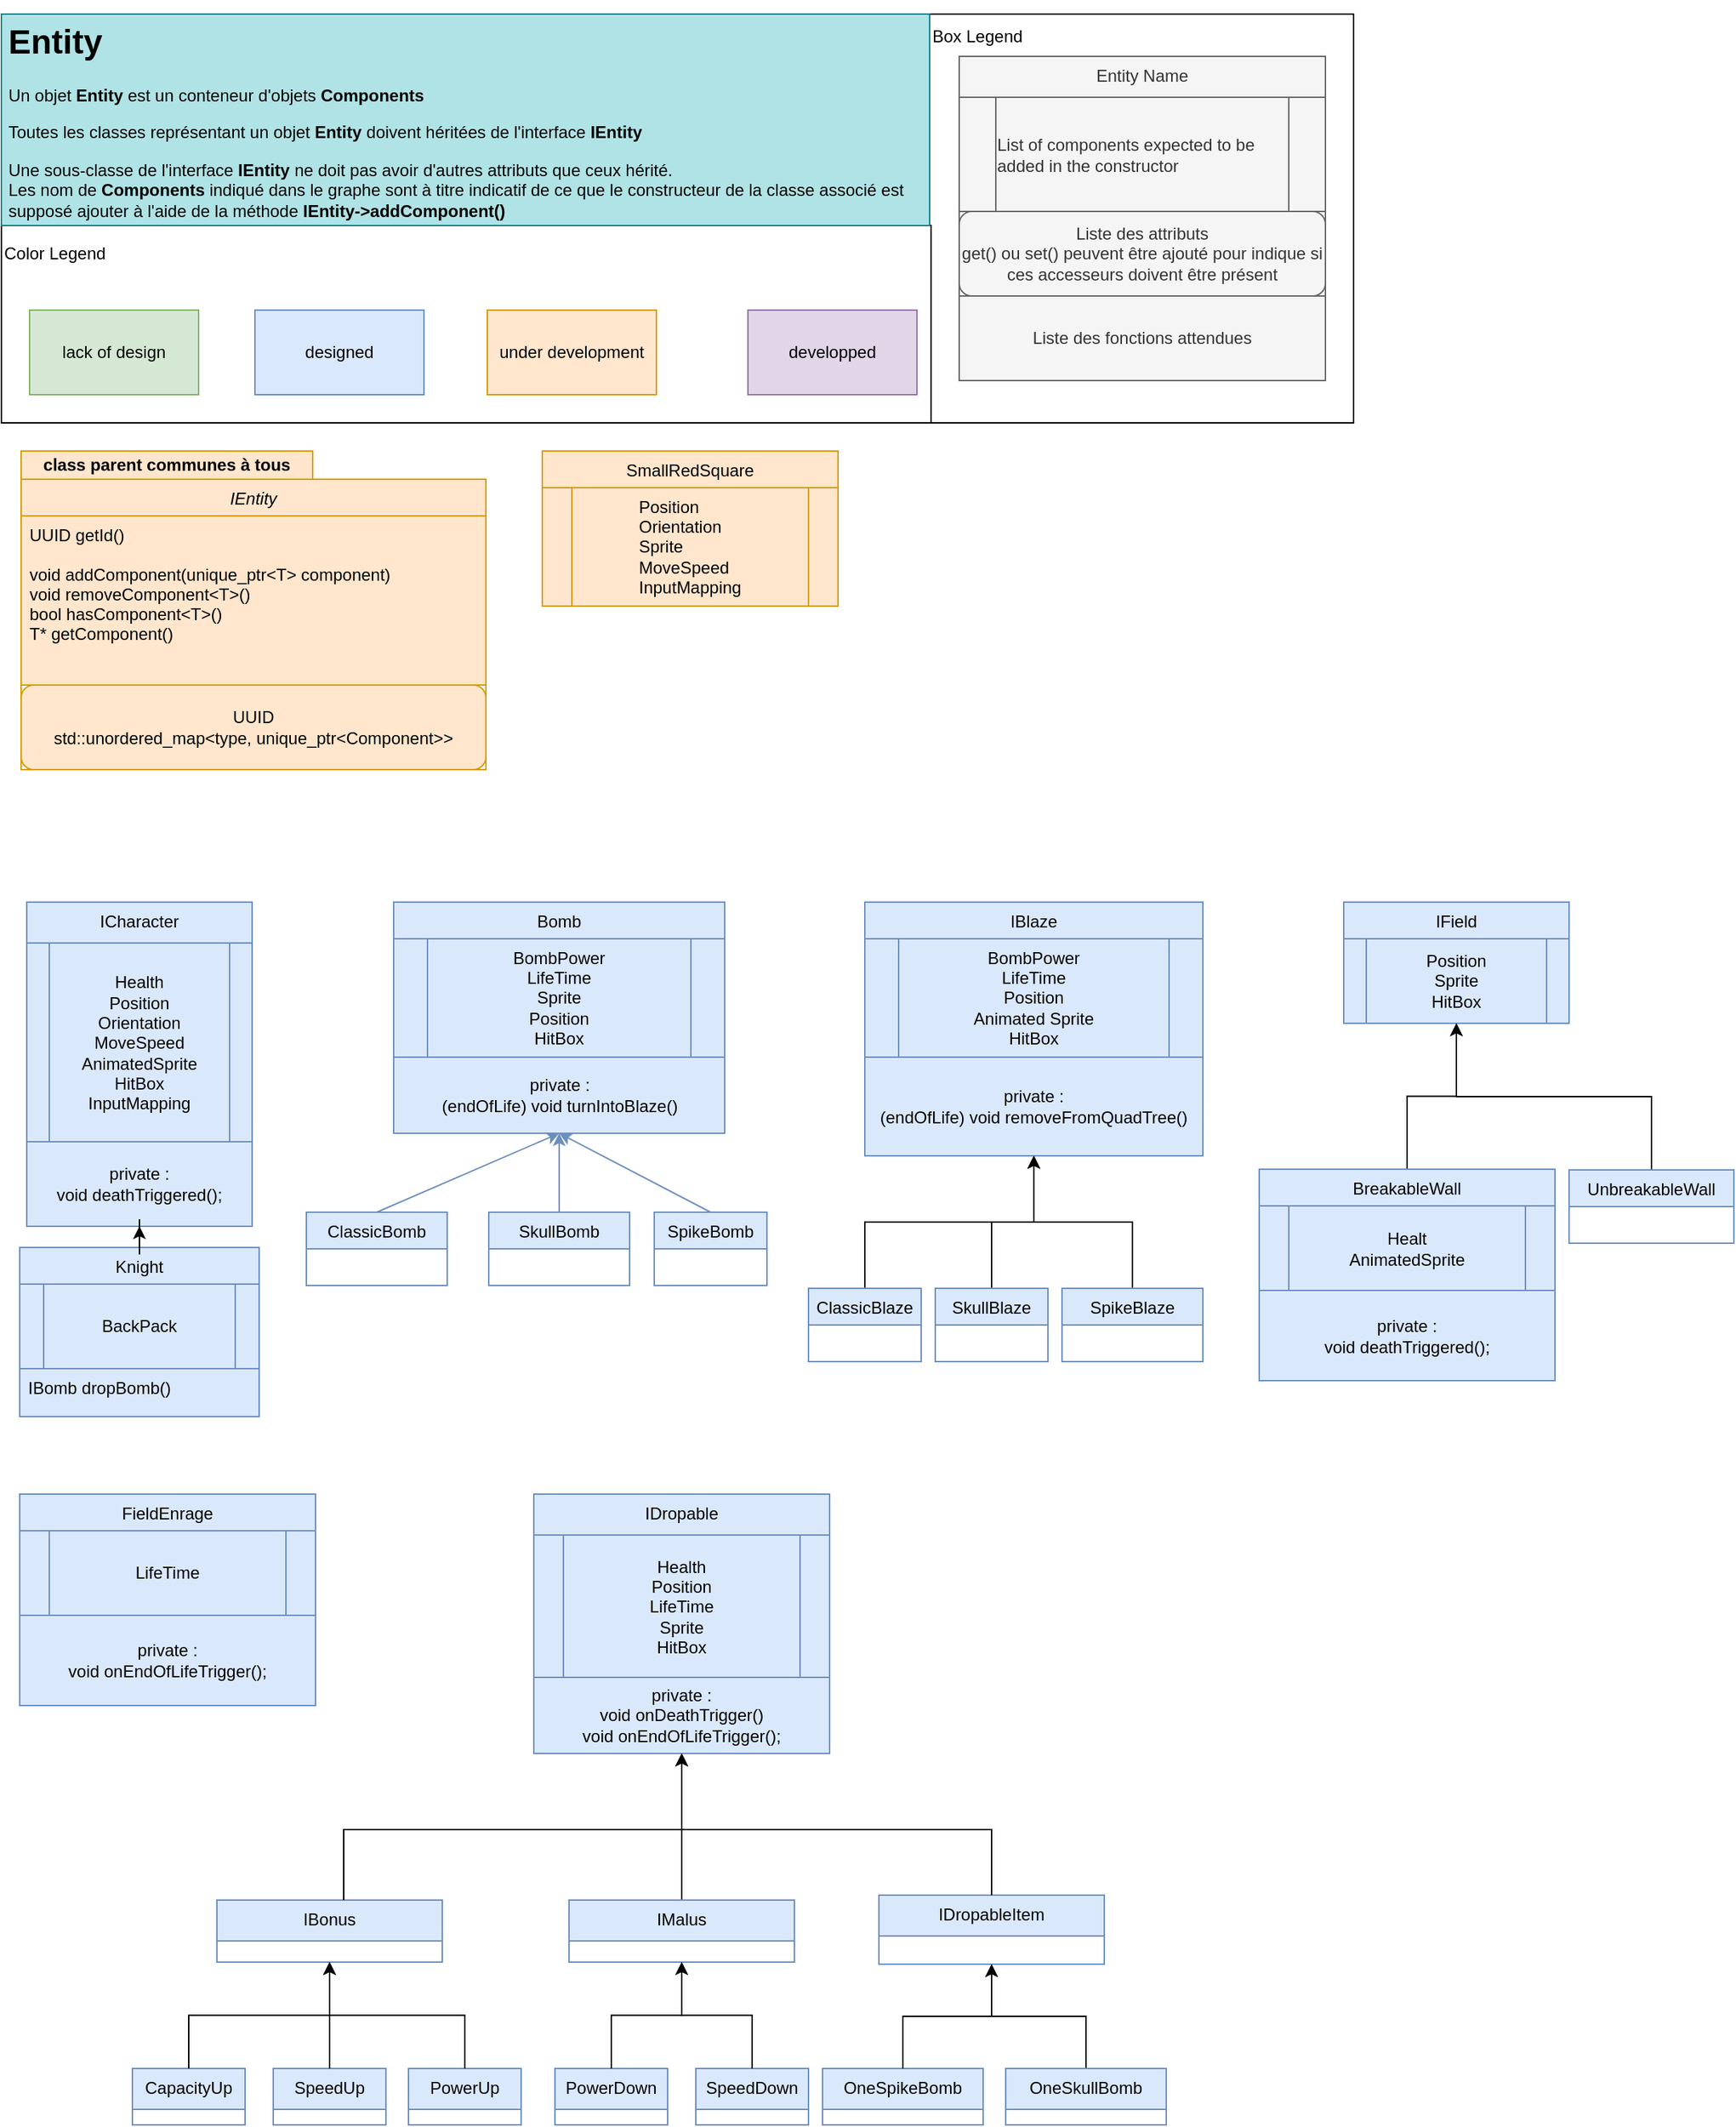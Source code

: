 <mxfile version="20.0.1" type="github" pages="6">
  <diagram id="C5RBs43oDa-KdzZeNtuy" name="Entity">
    <mxGraphModel dx="2614" dy="1788" grid="1" gridSize="10" guides="1" tooltips="1" connect="1" arrows="1" fold="1" page="1" pageScale="1" pageWidth="827" pageHeight="1169" math="0" shadow="0">
      <root>
        <mxCell id="WIyWlLk6GJQsqaUBKTNV-0" />
        <mxCell id="WIyWlLk6GJQsqaUBKTNV-1" parent="WIyWlLk6GJQsqaUBKTNV-0" />
        <mxCell id="NeBYNHLifacWEhn9Xsfm-3" value="Box Legend&lt;br&gt;&lt;br&gt;&lt;br&gt;&lt;br&gt;&lt;br&gt;&lt;br&gt;&lt;br&gt;&lt;br&gt;&lt;br&gt;&lt;br&gt;&lt;br&gt;&lt;br&gt;&lt;br&gt;&lt;br&gt;&lt;br&gt;&lt;br&gt;&lt;br&gt;&lt;br&gt;&lt;br&gt;" style="rounded=0;whiteSpace=wrap;html=1;align=left;" parent="WIyWlLk6GJQsqaUBKTNV-1" vertex="1">
          <mxGeometry x="-985" y="-1150" width="301" height="290" as="geometry" />
        </mxCell>
        <mxCell id="zkfFHV4jXpPFQw0GAbJ--0" value="IEntity" style="swimlane;fontStyle=2;align=center;verticalAlign=top;childLayout=stackLayout;horizontal=1;startSize=26;horizontalStack=0;resizeParent=1;resizeLast=0;collapsible=1;marginBottom=0;rounded=0;shadow=0;strokeWidth=1;fillColor=#ffe6cc;strokeColor=#d79b00;" parent="WIyWlLk6GJQsqaUBKTNV-1" vertex="1">
          <mxGeometry x="-1630" y="-820" width="330" height="206" as="geometry">
            <mxRectangle x="220" y="120" width="160" height="26" as="alternateBounds" />
          </mxGeometry>
        </mxCell>
        <mxCell id="5qYCSeuJUYiYYrYhOCEf-12" value="UUID getId()&#xa;&#xa;void addComponent(unique_ptr&lt;T&gt; component)&#xa;void removeComponent&lt;T&gt;()&#xa;bool hasComponent&lt;T&gt;()&#xa;T* getComponent()&#xa;&#xa;&#xa;" style="text;align=left;verticalAlign=top;spacingLeft=4;spacingRight=4;overflow=hidden;rotatable=0;points=[[0,0.5],[1,0.5]];portConstraint=eastwest;strokeColor=#d79b00;fillColor=#ffe6cc;" parent="zkfFHV4jXpPFQw0GAbJ--0" vertex="1">
          <mxGeometry y="26" width="330" height="120" as="geometry" />
        </mxCell>
        <mxCell id="NeBYNHLifacWEhn9Xsfm-23" value="&lt;span style=&quot;&quot;&gt;UUID&lt;/span&gt;&lt;br style=&quot;&quot;&gt;&lt;span style=&quot;&quot;&gt;std::unordered_map&amp;lt;type, unique_ptr&amp;lt;Component&amp;gt;&amp;gt;&lt;/span&gt;" style="rounded=1;whiteSpace=wrap;html=1;labelBackgroundColor=none;fillColor=#ffe6cc;strokeColor=#d79b00;" parent="zkfFHV4jXpPFQw0GAbJ--0" vertex="1">
          <mxGeometry y="146" width="330" height="60" as="geometry" />
        </mxCell>
        <mxCell id="Av1kvA5OVr4Fn_ihZBVM-0" value="" style="group" parent="WIyWlLk6GJQsqaUBKTNV-1" vertex="1" connectable="0">
          <mxGeometry x="-1644" y="-1000" width="660" height="140" as="geometry" />
        </mxCell>
        <mxCell id="Av1kvA5OVr4Fn_ihZBVM-1" value="Color Legend&lt;br&gt;&lt;br&gt;&lt;br&gt;&lt;br&gt;&lt;br&gt;&lt;br&gt;&lt;br&gt;&lt;br&gt;" style="rounded=0;whiteSpace=wrap;html=1;align=left;" parent="Av1kvA5OVr4Fn_ihZBVM-0" vertex="1">
          <mxGeometry width="660" height="140" as="geometry" />
        </mxCell>
        <mxCell id="Av1kvA5OVr4Fn_ihZBVM-2" value="under development" style="rounded=0;whiteSpace=wrap;html=1;fillColor=#ffe6cc;strokeColor=#d79b00;" parent="Av1kvA5OVr4Fn_ihZBVM-0" vertex="1">
          <mxGeometry x="345" y="60" width="120" height="60" as="geometry" />
        </mxCell>
        <mxCell id="Av1kvA5OVr4Fn_ihZBVM-3" value="designed" style="rounded=0;whiteSpace=wrap;html=1;fillColor=#dae8fc;strokeColor=#6c8ebf;" parent="Av1kvA5OVr4Fn_ihZBVM-0" vertex="1">
          <mxGeometry x="180" y="60" width="120" height="60" as="geometry" />
        </mxCell>
        <mxCell id="Av1kvA5OVr4Fn_ihZBVM-4" value="developped" style="rounded=0;whiteSpace=wrap;html=1;fillColor=#e1d5e7;strokeColor=#9673a6;" parent="Av1kvA5OVr4Fn_ihZBVM-0" vertex="1">
          <mxGeometry x="530" y="60" width="120" height="60" as="geometry" />
        </mxCell>
        <mxCell id="Av1kvA5OVr4Fn_ihZBVM-5" value="lack of design" style="rounded=0;whiteSpace=wrap;html=1;fillColor=#d5e8d4;strokeColor=#82b366;" parent="Av1kvA5OVr4Fn_ihZBVM-0" vertex="1">
          <mxGeometry x="20" y="60" width="120" height="60" as="geometry" />
        </mxCell>
        <mxCell id="NeBYNHLifacWEhn9Xsfm-9" value="Entity Name" style="swimlane;fontStyle=0;align=center;verticalAlign=top;childLayout=stackLayout;horizontal=1;startSize=29;horizontalStack=0;resizeParent=1;resizeLast=0;collapsible=1;marginBottom=0;rounded=0;shadow=0;strokeWidth=1;fillColor=#f5f5f5;strokeColor=#666666;fontColor=#333333;" parent="WIyWlLk6GJQsqaUBKTNV-1" vertex="1">
          <mxGeometry x="-964" y="-1120" width="260" height="230" as="geometry">
            <mxRectangle x="130" y="380" width="160" height="26" as="alternateBounds" />
          </mxGeometry>
        </mxCell>
        <mxCell id="NeBYNHLifacWEhn9Xsfm-10" value="&lt;div style=&quot;text-align: left;&quot;&gt;&lt;span style=&quot;background-color: initial;&quot;&gt;List of components expected to be added in the constructor&lt;/span&gt;&lt;/div&gt;" style="shape=process;whiteSpace=wrap;html=1;backgroundOutline=1;fillColor=#f5f5f5;strokeColor=#666666;fontColor=#333333;" parent="NeBYNHLifacWEhn9Xsfm-9" vertex="1">
          <mxGeometry y="29" width="260" height="81" as="geometry" />
        </mxCell>
        <mxCell id="NeBYNHLifacWEhn9Xsfm-20" value="Liste des attributs&lt;br&gt;get() ou set() peuvent être ajouté pour indique si ces accesseurs doivent être présent" style="rounded=1;whiteSpace=wrap;html=1;fillColor=#f5f5f5;strokeColor=#666666;fontColor=#333333;" parent="NeBYNHLifacWEhn9Xsfm-9" vertex="1">
          <mxGeometry y="110" width="260" height="60" as="geometry" />
        </mxCell>
        <mxCell id="NeBYNHLifacWEhn9Xsfm-21" value="Liste des fonctions attendues" style="rounded=0;whiteSpace=wrap;html=1;fillColor=#f5f5f5;strokeColor=#666666;fontColor=#333333;" parent="NeBYNHLifacWEhn9Xsfm-9" vertex="1">
          <mxGeometry y="170" width="260" height="60" as="geometry" />
        </mxCell>
        <mxCell id="uIyoUYYSwOO941BE2mLO-1" value="&lt;b&gt;class parent communes à tous&lt;/b&gt;" style="rounded=0;whiteSpace=wrap;html=1;fillColor=#ffe6cc;strokeColor=#d79b00;" parent="WIyWlLk6GJQsqaUBKTNV-1" vertex="1">
          <mxGeometry x="-1630" y="-840" width="207" height="20" as="geometry" />
        </mxCell>
        <mxCell id="KbiJHUn6w6BJ0wcw7OjV-0" value="FieldEnrage" style="swimlane;fontStyle=0;align=center;verticalAlign=top;childLayout=stackLayout;horizontal=1;startSize=26;horizontalStack=0;resizeParent=1;resizeLast=0;collapsible=1;marginBottom=0;rounded=0;shadow=0;strokeWidth=1;fillColor=#dae8fc;strokeColor=#6c8ebf;" parent="WIyWlLk6GJQsqaUBKTNV-1" vertex="1">
          <mxGeometry x="-1631" y="-100" width="210" height="150" as="geometry">
            <mxRectangle x="130" y="380" width="160" height="26" as="alternateBounds" />
          </mxGeometry>
        </mxCell>
        <mxCell id="KbiJHUn6w6BJ0wcw7OjV-1" value="LifeTime" style="shape=process;whiteSpace=wrap;html=1;backgroundOutline=1;labelBackgroundColor=none;fillColor=#dae8fc;strokeColor=#6c8ebf;" parent="KbiJHUn6w6BJ0wcw7OjV-0" vertex="1">
          <mxGeometry y="26" width="210" height="60" as="geometry" />
        </mxCell>
        <mxCell id="KbiJHUn6w6BJ0wcw7OjV-2" value="private :&lt;br&gt;void onEndOfLifeTrigger();" style="rounded=0;whiteSpace=wrap;html=1;fillColor=#dae8fc;strokeColor=#6c8ebf;" parent="KbiJHUn6w6BJ0wcw7OjV-0" vertex="1">
          <mxGeometry y="86" width="210" height="64" as="geometry" />
        </mxCell>
        <mxCell id="XCeZAzWDpX-pNVNhaEy6-0" value="&lt;h1&gt;Entity&lt;/h1&gt;&lt;p&gt;Un objet &lt;b&gt;Entity &lt;/b&gt;est un conteneur d&#39;objets &lt;b&gt;Components&lt;/b&gt;&lt;/p&gt;&lt;p&gt;Toutes les classes représentant un objet &lt;b&gt;Entity &lt;/b&gt;doivent héritées de l&#39;interface &lt;b&gt;IEntity&lt;/b&gt;&lt;/p&gt;&lt;p&gt;Une sous-classe de l&#39;interface &lt;b&gt;IEntity &lt;/b&gt;ne doit pas avoir d&#39;autres attributs que ceux hérité.&lt;br&gt;Les nom de &lt;b&gt;Components &lt;/b&gt;indiqué dans le graphe sont à titre indicatif de ce que le constructeur de la classe associé est supposé ajouter à l&#39;aide de la méthode &lt;b&gt;IEntity-&amp;gt;addComponent()&lt;/b&gt;&lt;/p&gt;" style="text;html=1;strokeColor=#0e8088;fillColor=#b0e3e6;spacing=5;spacingTop=-20;whiteSpace=wrap;overflow=hidden;rounded=0;" parent="WIyWlLk6GJQsqaUBKTNV-1" vertex="1">
          <mxGeometry x="-1644" y="-1150" width="659" height="150" as="geometry" />
        </mxCell>
        <mxCell id="ZkXT9lSZ9WAF-JELVPfN-1" value="" style="group" parent="WIyWlLk6GJQsqaUBKTNV-1" vertex="1" connectable="0">
          <mxGeometry x="-1427.5" y="-520" width="327" height="272" as="geometry" />
        </mxCell>
        <mxCell id="5qYCSeuJUYiYYrYhOCEf-0" value="Bomb" style="swimlane;fontStyle=0;align=center;verticalAlign=top;childLayout=stackLayout;horizontal=1;startSize=26;horizontalStack=0;resizeParent=1;resizeLast=0;collapsible=1;marginBottom=0;rounded=0;shadow=0;strokeWidth=1;fillColor=#dae8fc;strokeColor=#6c8ebf;container=1;" parent="ZkXT9lSZ9WAF-JELVPfN-1" vertex="1">
          <mxGeometry x="62" width="235" height="164" as="geometry">
            <mxRectangle x="340" y="380" width="170" height="26" as="alternateBounds" />
          </mxGeometry>
        </mxCell>
        <mxCell id="-kziB6kyhPgsXL_CWFJa-0" value="&lt;span style=&quot;text-align: left;&quot;&gt;BombPower&lt;/span&gt;&lt;br&gt;LifeTime&lt;br&gt;Sprite&lt;br&gt;Position&lt;br&gt;HitBox" style="shape=process;whiteSpace=wrap;html=1;backgroundOutline=1;labelBackgroundColor=none;fillColor=#dae8fc;strokeColor=#6c8ebf;" parent="5qYCSeuJUYiYYrYhOCEf-0" vertex="1">
          <mxGeometry y="26" width="235" height="84" as="geometry" />
        </mxCell>
        <mxCell id="5qYCSeuJUYiYYrYhOCEf-17" value="private :&lt;br&gt;(endOfLife) void turnIntoBlaze()" style="rounded=0;whiteSpace=wrap;html=1;fillColor=#dae8fc;strokeColor=#6c8ebf;" parent="5qYCSeuJUYiYYrYhOCEf-0" vertex="1">
          <mxGeometry y="110" width="235" height="54" as="geometry" />
        </mxCell>
        <mxCell id="5qYCSeuJUYiYYrYhOCEf-4" value="ClassicBomb" style="swimlane;fontStyle=0;align=center;verticalAlign=top;childLayout=stackLayout;horizontal=1;startSize=26;horizontalStack=0;resizeParent=1;resizeLast=0;collapsible=1;marginBottom=0;rounded=0;shadow=0;strokeWidth=1;fillColor=#dae8fc;strokeColor=#6c8ebf;" parent="ZkXT9lSZ9WAF-JELVPfN-1" vertex="1">
          <mxGeometry y="220" width="100" height="52" as="geometry">
            <mxRectangle x="340" y="380" width="170" height="26" as="alternateBounds" />
          </mxGeometry>
        </mxCell>
        <mxCell id="5qYCSeuJUYiYYrYhOCEf-13" value="SpikeBomb" style="swimlane;fontStyle=0;align=center;verticalAlign=top;childLayout=stackLayout;horizontal=1;startSize=26;horizontalStack=0;resizeParent=1;resizeLast=0;collapsible=1;marginBottom=0;rounded=0;shadow=0;strokeWidth=1;fillColor=#dae8fc;strokeColor=#6c8ebf;" parent="ZkXT9lSZ9WAF-JELVPfN-1" vertex="1">
          <mxGeometry x="247" y="220" width="80" height="52" as="geometry">
            <mxRectangle x="340" y="380" width="170" height="26" as="alternateBounds" />
          </mxGeometry>
        </mxCell>
        <mxCell id="5qYCSeuJUYiYYrYhOCEf-23" value="" style="endArrow=classic;html=1;rounded=0;entryX=0.5;entryY=1;entryDx=0;entryDy=0;exitX=0.5;exitY=0;exitDx=0;exitDy=0;fillColor=#dae8fc;strokeColor=#6c8ebf;" parent="ZkXT9lSZ9WAF-JELVPfN-1" source="5qYCSeuJUYiYYrYhOCEf-4" target="5qYCSeuJUYiYYrYhOCEf-0" edge="1">
          <mxGeometry width="50" height="50" relative="1" as="geometry">
            <mxPoint x="7" y="150" as="sourcePoint" />
            <mxPoint x="57" y="100" as="targetPoint" />
          </mxGeometry>
        </mxCell>
        <mxCell id="5qYCSeuJUYiYYrYhOCEf-24" value="" style="endArrow=classic;html=1;rounded=0;entryX=0.5;entryY=1;entryDx=0;entryDy=0;exitX=0.5;exitY=0;exitDx=0;exitDy=0;fillColor=#dae8fc;strokeColor=#6c8ebf;" parent="ZkXT9lSZ9WAF-JELVPfN-1" source="5qYCSeuJUYiYYrYhOCEf-13" target="5qYCSeuJUYiYYrYhOCEf-0" edge="1">
          <mxGeometry width="50" height="50" relative="1" as="geometry">
            <mxPoint x="147" y="258" as="sourcePoint" />
            <mxPoint x="197" y="220.0" as="targetPoint" />
          </mxGeometry>
        </mxCell>
        <mxCell id="9gQlc3UvzQQbZU1a2G_2-1" style="edgeStyle=orthogonalEdgeStyle;rounded=0;orthogonalLoop=1;jettySize=auto;html=1;entryX=0.5;entryY=1;entryDx=0;entryDy=0;fillColor=#dae8fc;strokeColor=#6c8ebf;" parent="ZkXT9lSZ9WAF-JELVPfN-1" source="5qYCSeuJUYiYYrYhOCEf-25" target="5qYCSeuJUYiYYrYhOCEf-0" edge="1">
          <mxGeometry relative="1" as="geometry" />
        </mxCell>
        <mxCell id="5qYCSeuJUYiYYrYhOCEf-25" value="SkullBomb" style="swimlane;fontStyle=0;align=center;verticalAlign=top;childLayout=stackLayout;horizontal=1;startSize=26;horizontalStack=0;resizeParent=1;resizeLast=0;collapsible=1;marginBottom=0;rounded=0;shadow=0;strokeWidth=1;fillColor=#dae8fc;strokeColor=#6c8ebf;" parent="ZkXT9lSZ9WAF-JELVPfN-1" vertex="1">
          <mxGeometry x="129.5" y="220" width="100" height="52" as="geometry">
            <mxRectangle x="340" y="380" width="170" height="26" as="alternateBounds" />
          </mxGeometry>
        </mxCell>
        <mxCell id="ZkXT9lSZ9WAF-JELVPfN-2" value="" style="group" parent="WIyWlLk6GJQsqaUBKTNV-1" vertex="1" connectable="0">
          <mxGeometry x="-1631" y="-520" width="170" height="365" as="geometry" />
        </mxCell>
        <mxCell id="5qYCSeuJUYiYYrYhOCEf-31" value="Knight" style="swimlane;fontStyle=0;align=center;verticalAlign=top;childLayout=stackLayout;horizontal=1;startSize=26;horizontalStack=0;resizeParent=1;resizeLast=0;collapsible=1;marginBottom=0;rounded=0;shadow=0;strokeWidth=1;fillColor=#dae8fc;strokeColor=#6c8ebf;" parent="ZkXT9lSZ9WAF-JELVPfN-2" vertex="1">
          <mxGeometry y="245" width="170" height="120" as="geometry">
            <mxRectangle x="130" y="380" width="160" height="26" as="alternateBounds" />
          </mxGeometry>
        </mxCell>
        <mxCell id="Asf3EDTbDIg-MHWluMpm-0" value="&lt;span style=&quot;text-align: left;&quot;&gt;BackPack&lt;/span&gt;" style="shape=process;whiteSpace=wrap;html=1;backgroundOutline=1;fillColor=#dae8fc;strokeColor=#6c8ebf;" parent="5qYCSeuJUYiYYrYhOCEf-31" vertex="1">
          <mxGeometry y="26" width="170" height="60" as="geometry" />
        </mxCell>
        <mxCell id="5qYCSeuJUYiYYrYhOCEf-33" value="IBomb dropBomb()" style="text;align=left;verticalAlign=top;spacingLeft=4;spacingRight=4;overflow=hidden;rotatable=0;points=[[0,0.5],[1,0.5]];portConstraint=eastwest;fillColor=#dae8fc;strokeColor=#6c8ebf;" parent="5qYCSeuJUYiYYrYhOCEf-31" vertex="1">
          <mxGeometry y="86" width="170" height="34" as="geometry" />
        </mxCell>
        <mxCell id="1hP_M07iAMLnP-3DDAK9-29" value="ICharacter" style="swimlane;fontStyle=0;align=center;verticalAlign=top;childLayout=stackLayout;horizontal=1;startSize=29;horizontalStack=0;resizeParent=1;resizeLast=0;collapsible=1;marginBottom=0;rounded=0;shadow=0;strokeWidth=1;fillColor=#dae8fc;strokeColor=#6c8ebf;" parent="ZkXT9lSZ9WAF-JELVPfN-2" vertex="1">
          <mxGeometry x="5" width="160" height="230" as="geometry">
            <mxRectangle x="130" y="380" width="160" height="26" as="alternateBounds" />
          </mxGeometry>
        </mxCell>
        <mxCell id="NeBYNHLifacWEhn9Xsfm-0" value="&lt;span style=&quot;text-align: left;&quot;&gt;Health&lt;/span&gt;&lt;br&gt;Position&lt;br&gt;Orientation&lt;br&gt;MoveSpeed&lt;br&gt;AnimatedSprite&lt;br&gt;&lt;span style=&quot;&quot;&gt;HitBox&lt;br&gt;&lt;/span&gt;InputMapping&lt;span style=&quot;&quot;&gt;&lt;br&gt;&lt;/span&gt;" style="shape=process;whiteSpace=wrap;html=1;backgroundOutline=1;fillColor=#dae8fc;strokeColor=#6c8ebf;" parent="1hP_M07iAMLnP-3DDAK9-29" vertex="1">
          <mxGeometry y="29" width="160" height="141" as="geometry" />
        </mxCell>
        <mxCell id="OOfAImMTtNJpo4I0bIWI-0" value="private :&lt;br&gt;void deathTriggered();" style="rounded=0;whiteSpace=wrap;html=1;fillColor=#dae8fc;strokeColor=#6c8ebf;" parent="1hP_M07iAMLnP-3DDAK9-29" vertex="1">
          <mxGeometry y="170" width="160" height="60" as="geometry" />
        </mxCell>
        <mxCell id="1hP_M07iAMLnP-3DDAK9-28" style="edgeStyle=orthogonalEdgeStyle;rounded=0;orthogonalLoop=1;jettySize=auto;html=1;" parent="ZkXT9lSZ9WAF-JELVPfN-2" source="5qYCSeuJUYiYYrYhOCEf-31" target="OOfAImMTtNJpo4I0bIWI-0" edge="1">
          <mxGeometry relative="1" as="geometry">
            <mxPoint x="160" y="200" as="targetPoint" />
          </mxGeometry>
        </mxCell>
        <mxCell id="ZkXT9lSZ9WAF-JELVPfN-3" value="" style="group" parent="WIyWlLk6GJQsqaUBKTNV-1" vertex="1" connectable="0">
          <mxGeometry x="-1551" y="-100" width="734" height="447.5" as="geometry" />
        </mxCell>
        <mxCell id="5qYCSeuJUYiYYrYhOCEf-42" value="PowerUp" style="swimlane;fontStyle=0;align=center;verticalAlign=top;childLayout=stackLayout;horizontal=1;startSize=29;horizontalStack=0;resizeParent=1;resizeLast=0;collapsible=1;marginBottom=0;rounded=0;shadow=0;strokeWidth=1;fillColor=#dae8fc;strokeColor=#6c8ebf;" parent="ZkXT9lSZ9WAF-JELVPfN-3" vertex="1">
          <mxGeometry x="196" y="407.5" width="80" height="40" as="geometry">
            <mxRectangle x="130" y="380" width="160" height="26" as="alternateBounds" />
          </mxGeometry>
        </mxCell>
        <mxCell id="5qYCSeuJUYiYYrYhOCEf-47" value="SpeedUp" style="swimlane;fontStyle=0;align=center;verticalAlign=top;childLayout=stackLayout;horizontal=1;startSize=29;horizontalStack=0;resizeParent=1;resizeLast=0;collapsible=1;marginBottom=0;rounded=0;shadow=0;strokeWidth=1;fillColor=#dae8fc;strokeColor=#6c8ebf;" parent="ZkXT9lSZ9WAF-JELVPfN-3" vertex="1">
          <mxGeometry x="100" y="407.5" width="80" height="40" as="geometry">
            <mxRectangle x="130" y="380" width="160" height="26" as="alternateBounds" />
          </mxGeometry>
        </mxCell>
        <mxCell id="5qYCSeuJUYiYYrYhOCEf-53" value="CapacityUp" style="swimlane;fontStyle=0;align=center;verticalAlign=top;childLayout=stackLayout;horizontal=1;startSize=29;horizontalStack=0;resizeParent=1;resizeLast=0;collapsible=1;marginBottom=0;rounded=0;shadow=0;strokeWidth=1;fillColor=#dae8fc;strokeColor=#6c8ebf;" parent="ZkXT9lSZ9WAF-JELVPfN-3" vertex="1">
          <mxGeometry y="407.5" width="80" height="40" as="geometry">
            <mxRectangle x="130" y="380" width="160" height="26" as="alternateBounds" />
          </mxGeometry>
        </mxCell>
        <mxCell id="5qYCSeuJUYiYYrYhOCEf-57" value="OneSpikeBomb" style="swimlane;fontStyle=0;align=center;verticalAlign=top;childLayout=stackLayout;horizontal=1;startSize=29;horizontalStack=0;resizeParent=1;resizeLast=0;collapsible=1;marginBottom=0;rounded=0;shadow=0;strokeWidth=1;fillColor=#dae8fc;strokeColor=#6c8ebf;" parent="ZkXT9lSZ9WAF-JELVPfN-3" vertex="1">
          <mxGeometry x="490" y="407.5" width="114" height="40" as="geometry">
            <mxRectangle x="130" y="380" width="160" height="26" as="alternateBounds" />
          </mxGeometry>
        </mxCell>
        <mxCell id="5qYCSeuJUYiYYrYhOCEf-45" value="PowerDown" style="swimlane;fontStyle=0;align=center;verticalAlign=top;childLayout=stackLayout;horizontal=1;startSize=29;horizontalStack=0;resizeParent=1;resizeLast=0;collapsible=1;marginBottom=0;rounded=0;shadow=0;strokeWidth=1;fillColor=#dae8fc;strokeColor=#6c8ebf;" parent="ZkXT9lSZ9WAF-JELVPfN-3" vertex="1">
          <mxGeometry x="300" y="407.5" width="80" height="40" as="geometry">
            <mxRectangle x="130" y="380" width="160" height="26" as="alternateBounds" />
          </mxGeometry>
        </mxCell>
        <mxCell id="sA8n1l4aLInA6auTdc-I-0" value="IDropableItem" style="swimlane;fontStyle=0;align=center;verticalAlign=top;childLayout=stackLayout;horizontal=1;startSize=29;horizontalStack=0;resizeParent=1;resizeLast=0;collapsible=1;marginBottom=0;rounded=0;shadow=0;strokeWidth=1;fillColor=#dae8fc;strokeColor=#6c8ebf;" parent="ZkXT9lSZ9WAF-JELVPfN-3" vertex="1">
          <mxGeometry x="530" y="284.5" width="160" height="49" as="geometry">
            <mxRectangle x="130" y="380" width="160" height="26" as="alternateBounds" />
          </mxGeometry>
        </mxCell>
        <mxCell id="1hP_M07iAMLnP-3DDAK9-10" style="edgeStyle=orthogonalEdgeStyle;rounded=0;orthogonalLoop=1;jettySize=auto;html=1;entryX=0.5;entryY=1;entryDx=0;entryDy=0;" parent="ZkXT9lSZ9WAF-JELVPfN-3" source="5qYCSeuJUYiYYrYhOCEf-57" target="sA8n1l4aLInA6auTdc-I-0" edge="1">
          <mxGeometry relative="1" as="geometry" />
        </mxCell>
        <mxCell id="5qYCSeuJUYiYYrYhOCEf-34" value="IBonus" style="swimlane;fontStyle=0;align=center;verticalAlign=top;childLayout=stackLayout;horizontal=1;startSize=29;horizontalStack=0;resizeParent=1;resizeLast=0;collapsible=1;marginBottom=0;rounded=0;shadow=0;strokeWidth=1;fillColor=#dae8fc;strokeColor=#6c8ebf;" parent="ZkXT9lSZ9WAF-JELVPfN-3" vertex="1">
          <mxGeometry x="60" y="288" width="160" height="44" as="geometry">
            <mxRectangle x="130" y="380" width="160" height="26" as="alternateBounds" />
          </mxGeometry>
        </mxCell>
        <mxCell id="1hP_M07iAMLnP-3DDAK9-21" style="edgeStyle=orthogonalEdgeStyle;rounded=0;orthogonalLoop=1;jettySize=auto;html=1;entryX=0.5;entryY=1;entryDx=0;entryDy=0;" parent="ZkXT9lSZ9WAF-JELVPfN-3" source="5qYCSeuJUYiYYrYhOCEf-42" target="5qYCSeuJUYiYYrYhOCEf-34" edge="1">
          <mxGeometry relative="1" as="geometry" />
        </mxCell>
        <mxCell id="1hP_M07iAMLnP-3DDAK9-22" style="edgeStyle=orthogonalEdgeStyle;rounded=0;orthogonalLoop=1;jettySize=auto;html=1;entryX=0.5;entryY=1;entryDx=0;entryDy=0;" parent="ZkXT9lSZ9WAF-JELVPfN-3" source="5qYCSeuJUYiYYrYhOCEf-47" target="5qYCSeuJUYiYYrYhOCEf-34" edge="1">
          <mxGeometry relative="1" as="geometry" />
        </mxCell>
        <mxCell id="1hP_M07iAMLnP-3DDAK9-23" style="edgeStyle=orthogonalEdgeStyle;rounded=0;orthogonalLoop=1;jettySize=auto;html=1;entryX=0.5;entryY=1;entryDx=0;entryDy=0;" parent="ZkXT9lSZ9WAF-JELVPfN-3" source="5qYCSeuJUYiYYrYhOCEf-53" target="5qYCSeuJUYiYYrYhOCEf-34" edge="1">
          <mxGeometry relative="1" as="geometry" />
        </mxCell>
        <mxCell id="1hP_M07iAMLnP-3DDAK9-2" value="SpeedDown" style="swimlane;fontStyle=0;align=center;verticalAlign=top;childLayout=stackLayout;horizontal=1;startSize=29;horizontalStack=0;resizeParent=1;resizeLast=0;collapsible=1;marginBottom=0;rounded=0;shadow=0;strokeWidth=1;fillColor=#dae8fc;strokeColor=#6c8ebf;" parent="ZkXT9lSZ9WAF-JELVPfN-3" vertex="1">
          <mxGeometry x="400" y="407.5" width="80" height="40" as="geometry">
            <mxRectangle x="130" y="380" width="160" height="26" as="alternateBounds" />
          </mxGeometry>
        </mxCell>
        <mxCell id="1hP_M07iAMLnP-3DDAK9-11" style="edgeStyle=orthogonalEdgeStyle;rounded=0;orthogonalLoop=1;jettySize=auto;html=1;entryX=0.5;entryY=1;entryDx=0;entryDy=0;" parent="ZkXT9lSZ9WAF-JELVPfN-3" source="1hP_M07iAMLnP-3DDAK9-9" target="sA8n1l4aLInA6auTdc-I-0" edge="1">
          <mxGeometry relative="1" as="geometry" />
        </mxCell>
        <mxCell id="1hP_M07iAMLnP-3DDAK9-9" value="OneSkullBomb" style="swimlane;fontStyle=0;align=center;verticalAlign=top;childLayout=stackLayout;horizontal=1;startSize=29;horizontalStack=0;resizeParent=1;resizeLast=0;collapsible=1;marginBottom=0;rounded=0;shadow=0;strokeWidth=1;fillColor=#dae8fc;strokeColor=#6c8ebf;" parent="ZkXT9lSZ9WAF-JELVPfN-3" vertex="1">
          <mxGeometry x="620" y="407.5" width="114" height="40" as="geometry">
            <mxRectangle x="130" y="380" width="160" height="26" as="alternateBounds" />
          </mxGeometry>
        </mxCell>
        <mxCell id="1hP_M07iAMLnP-3DDAK9-14" value="IDropable" style="swimlane;fontStyle=0;align=center;verticalAlign=top;childLayout=stackLayout;horizontal=1;startSize=29;horizontalStack=0;resizeParent=1;resizeLast=0;collapsible=1;marginBottom=0;rounded=0;shadow=0;strokeWidth=1;fillColor=#dae8fc;strokeColor=#6c8ebf;" parent="ZkXT9lSZ9WAF-JELVPfN-3" vertex="1">
          <mxGeometry x="285" width="210" height="184" as="geometry">
            <mxRectangle x="130" y="380" width="160" height="26" as="alternateBounds" />
          </mxGeometry>
        </mxCell>
        <mxCell id="NeBYNHLifacWEhn9Xsfm-26" value="&lt;span style=&quot;text-align: left;&quot;&gt;Health&lt;/span&gt;&lt;br&gt;Position&lt;br&gt;LifeTime&lt;br&gt;Sprite&lt;br&gt;HitBox" style="shape=process;whiteSpace=wrap;html=1;backgroundOutline=1;labelBackgroundColor=none;fillColor=#dae8fc;strokeColor=#6c8ebf;" parent="1hP_M07iAMLnP-3DDAK9-14" vertex="1">
          <mxGeometry y="29" width="210" height="101" as="geometry" />
        </mxCell>
        <mxCell id="Z0SzB8EOgksDpujRMyB5-2" value="private :&lt;br&gt;void onDeathTrigger()&lt;br&gt;void onEndOfLifeTrigger();" style="rounded=0;whiteSpace=wrap;html=1;fillColor=#dae8fc;strokeColor=#6c8ebf;" parent="1hP_M07iAMLnP-3DDAK9-14" vertex="1">
          <mxGeometry y="130" width="210" height="54" as="geometry" />
        </mxCell>
        <mxCell id="1hP_M07iAMLnP-3DDAK9-25" style="edgeStyle=orthogonalEdgeStyle;rounded=0;orthogonalLoop=1;jettySize=auto;html=1;entryX=0.5;entryY=1;entryDx=0;entryDy=0;" parent="ZkXT9lSZ9WAF-JELVPfN-3" source="sA8n1l4aLInA6auTdc-I-0" target="1hP_M07iAMLnP-3DDAK9-14" edge="1">
          <mxGeometry relative="1" as="geometry">
            <Array as="points">
              <mxPoint x="610" y="238" />
              <mxPoint x="390" y="238" />
            </Array>
          </mxGeometry>
        </mxCell>
        <mxCell id="1hP_M07iAMLnP-3DDAK9-17" style="edgeStyle=orthogonalEdgeStyle;rounded=0;orthogonalLoop=1;jettySize=auto;html=1;entryX=0.5;entryY=1;entryDx=0;entryDy=0;" parent="ZkXT9lSZ9WAF-JELVPfN-3" source="5qYCSeuJUYiYYrYhOCEf-34" target="1hP_M07iAMLnP-3DDAK9-14" edge="1">
          <mxGeometry relative="1" as="geometry">
            <Array as="points">
              <mxPoint x="150" y="238" />
              <mxPoint x="390" y="238" />
            </Array>
          </mxGeometry>
        </mxCell>
        <mxCell id="1hP_M07iAMLnP-3DDAK9-18" style="edgeStyle=orthogonalEdgeStyle;rounded=0;orthogonalLoop=1;jettySize=auto;html=1;entryX=0.5;entryY=1;entryDx=0;entryDy=0;" parent="ZkXT9lSZ9WAF-JELVPfN-3" source="1hP_M07iAMLnP-3DDAK9-16" target="1hP_M07iAMLnP-3DDAK9-14" edge="1">
          <mxGeometry relative="1" as="geometry" />
        </mxCell>
        <mxCell id="1hP_M07iAMLnP-3DDAK9-16" value="IMalus" style="swimlane;fontStyle=0;align=center;verticalAlign=top;childLayout=stackLayout;horizontal=1;startSize=29;horizontalStack=0;resizeParent=1;resizeLast=0;collapsible=1;marginBottom=0;rounded=0;shadow=0;strokeWidth=1;fillColor=#dae8fc;strokeColor=#6c8ebf;" parent="ZkXT9lSZ9WAF-JELVPfN-3" vertex="1">
          <mxGeometry x="310" y="288" width="160" height="44" as="geometry">
            <mxRectangle x="130" y="380" width="160" height="26" as="alternateBounds" />
          </mxGeometry>
        </mxCell>
        <mxCell id="1hP_M07iAMLnP-3DDAK9-20" style="edgeStyle=orthogonalEdgeStyle;rounded=0;orthogonalLoop=1;jettySize=auto;html=1;" parent="ZkXT9lSZ9WAF-JELVPfN-3" source="5qYCSeuJUYiYYrYhOCEf-45" target="1hP_M07iAMLnP-3DDAK9-16" edge="1">
          <mxGeometry relative="1" as="geometry" />
        </mxCell>
        <mxCell id="5qYCSeuJUYiYYrYhOCEf-75" style="edgeStyle=orthogonalEdgeStyle;rounded=0;orthogonalLoop=1;jettySize=auto;html=1;startArrow=none;" parent="ZkXT9lSZ9WAF-JELVPfN-3" source="1hP_M07iAMLnP-3DDAK9-2" target="1hP_M07iAMLnP-3DDAK9-16" edge="1">
          <mxGeometry relative="1" as="geometry">
            <mxPoint x="100" y="332" as="targetPoint" />
          </mxGeometry>
        </mxCell>
        <mxCell id="ZkXT9lSZ9WAF-JELVPfN-4" value="" style="group" parent="WIyWlLk6GJQsqaUBKTNV-1" vertex="1" connectable="0">
          <mxGeometry x="-1071" y="-520" width="280" height="326" as="geometry" />
        </mxCell>
        <mxCell id="QPqNGPtX9BUXnZDB_953-0" value="IBlaze" style="swimlane;fontStyle=0;align=center;verticalAlign=top;childLayout=stackLayout;horizontal=1;startSize=26;horizontalStack=0;resizeParent=1;resizeLast=0;collapsible=1;marginBottom=0;rounded=0;shadow=0;strokeWidth=1;fillColor=#dae8fc;strokeColor=#6c8ebf;" parent="ZkXT9lSZ9WAF-JELVPfN-4" vertex="1">
          <mxGeometry x="40" width="240" height="180" as="geometry">
            <mxRectangle x="-440" y="370" width="170" height="26" as="alternateBounds" />
          </mxGeometry>
        </mxCell>
        <mxCell id="-kziB6kyhPgsXL_CWFJa-1" value="&lt;span style=&quot;text-align: left;&quot;&gt;BombPower&lt;/span&gt;&lt;span style=&quot;&quot;&gt;&lt;br&gt;LifeTime&lt;br&gt;&lt;/span&gt;Position&lt;br style=&quot;&quot;&gt;&lt;span style=&quot;&quot;&gt;Animated Sprite&lt;br&gt;&lt;/span&gt;HitBox&lt;span style=&quot;&quot;&gt;&lt;br&gt;&lt;/span&gt;" style="shape=process;whiteSpace=wrap;html=1;backgroundOutline=1;labelBackgroundColor=none;fillColor=#dae8fc;strokeColor=#6c8ebf;" parent="QPqNGPtX9BUXnZDB_953-0" vertex="1">
          <mxGeometry y="26" width="240" height="84" as="geometry" />
        </mxCell>
        <mxCell id="6PONUtKkGbov2--6ka5f-0" value="private :&lt;br&gt;(endOfLife) void removeFromQuadTree()" style="rounded=0;whiteSpace=wrap;html=1;labelBackgroundColor=none;fontFamily=Helvetica;fillColor=#dae8fc;strokeColor=#6c8ebf;" parent="QPqNGPtX9BUXnZDB_953-0" vertex="1">
          <mxGeometry y="110" width="240" height="70" as="geometry" />
        </mxCell>
        <mxCell id="QPqNGPtX9BUXnZDB_953-10" style="edgeStyle=orthogonalEdgeStyle;rounded=0;orthogonalLoop=1;jettySize=auto;html=1;fontColor=#FFFFFF;entryX=0.5;entryY=1;entryDx=0;entryDy=0;" parent="ZkXT9lSZ9WAF-JELVPfN-4" source="QPqNGPtX9BUXnZDB_953-7" target="6PONUtKkGbov2--6ka5f-0" edge="1">
          <mxGeometry relative="1" as="geometry">
            <mxPoint x="160" y="174" as="targetPoint" />
          </mxGeometry>
        </mxCell>
        <mxCell id="QPqNGPtX9BUXnZDB_953-7" value="ClassicBlaze" style="swimlane;fontStyle=0;align=center;verticalAlign=top;childLayout=stackLayout;horizontal=1;startSize=26;horizontalStack=0;resizeParent=1;resizeLast=0;collapsible=1;marginBottom=0;rounded=0;shadow=0;strokeWidth=1;fillColor=#dae8fc;strokeColor=#6c8ebf;" parent="ZkXT9lSZ9WAF-JELVPfN-4" vertex="1">
          <mxGeometry y="274" width="80" height="52" as="geometry">
            <mxRectangle x="340" y="380" width="170" height="26" as="alternateBounds" />
          </mxGeometry>
        </mxCell>
        <mxCell id="-kziB6kyhPgsXL_CWFJa-6" style="edgeStyle=orthogonalEdgeStyle;rounded=0;orthogonalLoop=1;jettySize=auto;html=1;entryX=0.5;entryY=1;entryDx=0;entryDy=0;" parent="ZkXT9lSZ9WAF-JELVPfN-4" source="QPqNGPtX9BUXnZDB_953-8" target="QPqNGPtX9BUXnZDB_953-0" edge="1">
          <mxGeometry relative="1" as="geometry" />
        </mxCell>
        <mxCell id="QPqNGPtX9BUXnZDB_953-8" value="SpikeBlaze" style="swimlane;fontStyle=0;align=center;verticalAlign=top;childLayout=stackLayout;horizontal=1;startSize=26;horizontalStack=0;resizeParent=1;resizeLast=0;collapsible=1;marginBottom=0;rounded=0;shadow=0;strokeWidth=1;fillColor=#dae8fc;strokeColor=#6c8ebf;" parent="ZkXT9lSZ9WAF-JELVPfN-4" vertex="1">
          <mxGeometry x="180" y="274" width="100" height="52" as="geometry">
            <mxRectangle x="-300" y="570" width="170" height="26" as="alternateBounds" />
          </mxGeometry>
        </mxCell>
        <mxCell id="-kziB6kyhPgsXL_CWFJa-5" style="edgeStyle=orthogonalEdgeStyle;rounded=0;orthogonalLoop=1;jettySize=auto;html=1;entryX=0.5;entryY=1;entryDx=0;entryDy=0;" parent="ZkXT9lSZ9WAF-JELVPfN-4" source="QPqNGPtX9BUXnZDB_953-9" target="QPqNGPtX9BUXnZDB_953-0" edge="1">
          <mxGeometry relative="1" as="geometry" />
        </mxCell>
        <mxCell id="QPqNGPtX9BUXnZDB_953-9" value="SkullBlaze" style="swimlane;fontStyle=0;align=center;verticalAlign=top;childLayout=stackLayout;horizontal=1;startSize=26;horizontalStack=0;resizeParent=1;resizeLast=0;collapsible=1;marginBottom=0;rounded=0;shadow=0;strokeWidth=1;fillColor=#dae8fc;strokeColor=#6c8ebf;" parent="ZkXT9lSZ9WAF-JELVPfN-4" vertex="1">
          <mxGeometry x="90" y="274" width="80" height="52" as="geometry">
            <mxRectangle x="-390" y="570" width="170" height="26" as="alternateBounds" />
          </mxGeometry>
        </mxCell>
        <mxCell id="ZkXT9lSZ9WAF-JELVPfN-5" value="" style="group" parent="WIyWlLk6GJQsqaUBKTNV-1" vertex="1" connectable="0">
          <mxGeometry x="-751" y="-520" width="337" height="339.5" as="geometry" />
        </mxCell>
        <mxCell id="pifteaphSLK5if9iPqi3-0" value="IField" style="swimlane;fontStyle=0;align=center;verticalAlign=top;childLayout=stackLayout;horizontal=1;startSize=26;horizontalStack=0;resizeParent=1;resizeLast=0;collapsible=1;marginBottom=0;rounded=0;shadow=0;strokeWidth=1;fillColor=#dae8fc;strokeColor=#6c8ebf;" parent="ZkXT9lSZ9WAF-JELVPfN-5" vertex="1">
          <mxGeometry x="60" width="160" height="86" as="geometry">
            <mxRectangle x="130" y="380" width="160" height="26" as="alternateBounds" />
          </mxGeometry>
        </mxCell>
        <mxCell id="-kziB6kyhPgsXL_CWFJa-2" value="Position&lt;br&gt;Sprite&lt;br&gt;HitBox" style="shape=process;whiteSpace=wrap;html=1;backgroundOutline=1;labelBackgroundColor=none;fillColor=#dae8fc;strokeColor=#6c8ebf;" parent="pifteaphSLK5if9iPqi3-0" vertex="1">
          <mxGeometry y="26" width="160" height="60" as="geometry" />
        </mxCell>
        <mxCell id="1hP_M07iAMLnP-3DDAK9-47" style="edgeStyle=orthogonalEdgeStyle;rounded=0;orthogonalLoop=1;jettySize=auto;html=1;fontColor=#FFFFFF;" parent="ZkXT9lSZ9WAF-JELVPfN-5" source="pifteaphSLK5if9iPqi3-3" target="-kziB6kyhPgsXL_CWFJa-2" edge="1">
          <mxGeometry relative="1" as="geometry">
            <mxPoint x="138.5" y="86" as="targetPoint" />
          </mxGeometry>
        </mxCell>
        <mxCell id="pifteaphSLK5if9iPqi3-3" value="BreakableWall" style="swimlane;fontStyle=0;align=center;verticalAlign=top;childLayout=stackLayout;horizontal=1;startSize=26;horizontalStack=0;resizeParent=1;resizeLast=0;collapsible=1;marginBottom=0;rounded=0;shadow=0;strokeWidth=1;fillColor=#dae8fc;strokeColor=#6c8ebf;" parent="ZkXT9lSZ9WAF-JELVPfN-5" vertex="1">
          <mxGeometry y="189.5" width="210" height="150" as="geometry">
            <mxRectangle x="130" y="380" width="160" height="26" as="alternateBounds" />
          </mxGeometry>
        </mxCell>
        <mxCell id="-kziB6kyhPgsXL_CWFJa-3" value="Healt&lt;br&gt;AnimatedSprite" style="shape=process;whiteSpace=wrap;html=1;backgroundOutline=1;labelBackgroundColor=none;fillColor=#dae8fc;strokeColor=#6c8ebf;" parent="pifteaphSLK5if9iPqi3-3" vertex="1">
          <mxGeometry y="26" width="210" height="60" as="geometry" />
        </mxCell>
        <mxCell id="-kziB6kyhPgsXL_CWFJa-4" value="private :&lt;br&gt;void deathTriggered();" style="rounded=0;whiteSpace=wrap;html=1;fillColor=#dae8fc;strokeColor=#6c8ebf;" parent="pifteaphSLK5if9iPqi3-3" vertex="1">
          <mxGeometry y="86" width="210" height="64" as="geometry" />
        </mxCell>
        <mxCell id="1hP_M07iAMLnP-3DDAK9-49" style="edgeStyle=orthogonalEdgeStyle;rounded=0;orthogonalLoop=1;jettySize=auto;html=1;fontColor=#FFFFFF;" parent="ZkXT9lSZ9WAF-JELVPfN-5" source="pifteaphSLK5if9iPqi3-4" target="-kziB6kyhPgsXL_CWFJa-2" edge="1">
          <mxGeometry relative="1" as="geometry" />
        </mxCell>
        <mxCell id="pifteaphSLK5if9iPqi3-4" value="UnbreakableWall" style="swimlane;fontStyle=0;align=center;verticalAlign=top;childLayout=stackLayout;horizontal=1;startSize=26;horizontalStack=0;resizeParent=1;resizeLast=0;collapsible=1;marginBottom=0;rounded=0;shadow=0;strokeWidth=1;fillColor=#dae8fc;strokeColor=#6c8ebf;" parent="ZkXT9lSZ9WAF-JELVPfN-5" vertex="1">
          <mxGeometry x="220" y="190" width="117" height="52" as="geometry">
            <mxRectangle x="130" y="380" width="160" height="26" as="alternateBounds" />
          </mxGeometry>
        </mxCell>
        <mxCell id="m8LF-ZGYIUAYpcabDD86-0" value="SmallRedSquare" style="swimlane;fontStyle=0;align=center;verticalAlign=top;childLayout=stackLayout;horizontal=1;startSize=26;horizontalStack=0;resizeParent=1;resizeLast=0;collapsible=1;marginBottom=0;rounded=0;shadow=0;strokeWidth=1;fillColor=#ffe6cc;strokeColor=#d79b00;" parent="WIyWlLk6GJQsqaUBKTNV-1" vertex="1">
          <mxGeometry x="-1260" y="-840" width="210" height="110" as="geometry">
            <mxRectangle x="130" y="380" width="160" height="26" as="alternateBounds" />
          </mxGeometry>
        </mxCell>
        <mxCell id="m8LF-ZGYIUAYpcabDD86-2" value="&lt;div style=&quot;text-align: left;&quot;&gt;&lt;span style=&quot;background-color: initial;&quot;&gt;Position&lt;/span&gt;&lt;/div&gt;&lt;div style=&quot;text-align: left;&quot;&gt;&lt;span style=&quot;background-color: initial;&quot;&gt;Orientation&lt;/span&gt;&lt;/div&gt;&lt;div style=&quot;text-align: left;&quot;&gt;Sprite&lt;/div&gt;&lt;div style=&quot;text-align: left;&quot;&gt;&lt;span style=&quot;text-align: center;&quot;&gt;MoveSpeed&lt;/span&gt;&lt;br&gt;&lt;/div&gt;&lt;div style=&quot;text-align: left;&quot;&gt;&lt;span style=&quot;text-align: center;&quot;&gt;InputMapping&lt;/span&gt;&lt;span style=&quot;text-align: center;&quot;&gt;&lt;br&gt;&lt;/span&gt;&lt;/div&gt;" style="shape=process;whiteSpace=wrap;html=1;backgroundOutline=1;labelBackgroundColor=none;fillColor=#ffe6cc;strokeColor=#d79b00;" parent="m8LF-ZGYIUAYpcabDD86-0" vertex="1">
          <mxGeometry y="26" width="210" height="84" as="geometry" />
        </mxCell>
      </root>
    </mxGraphModel>
  </diagram>
  <diagram id="P7ZYKNzJO6TBV-RXqcA2" name="Components">
    <mxGraphModel dx="1787" dy="619" grid="1" gridSize="10" guides="1" tooltips="1" connect="1" arrows="1" fold="1" page="1" pageScale="1" pageWidth="827" pageHeight="1169" math="0" shadow="0">
      <root>
        <mxCell id="0" />
        <mxCell id="1" parent="0" />
        <mxCell id="KCFxO8vaiqeZqYiPWBGx-2" value="Health" style="swimlane;fontStyle=0;align=center;verticalAlign=top;childLayout=stackLayout;horizontal=1;startSize=26;horizontalStack=0;resizeParent=1;resizeLast=0;collapsible=1;marginBottom=0;rounded=0;shadow=0;strokeWidth=1;fillColor=#dae8fc;strokeColor=#6c8ebf;" parent="1" vertex="1">
          <mxGeometry x="-429" y="480" width="190" height="160" as="geometry">
            <mxRectangle x="130" y="380" width="160" height="26" as="alternateBounds" />
          </mxGeometry>
        </mxCell>
        <mxCell id="mQNub_hCov6WkWbYThP5-1" value="&lt;span style=&quot;color: rgb(0, 0, 0); font-family: Helvetica; font-size: 12px; font-style: normal; font-variant-ligatures: normal; font-variant-caps: normal; font-weight: 400; letter-spacing: normal; orphans: 2; text-align: left; text-indent: 0px; text-transform: none; widows: 2; word-spacing: 0px; -webkit-text-stroke-width: 0px; text-decoration-thickness: initial; text-decoration-style: initial; text-decoration-color: initial; float: none; display: inline !important;&quot;&gt;int _HP&lt;br&gt;&lt;span style=&quot;&quot;&gt;void* _onDeathTrigger&lt;/span&gt;&lt;br&gt;&lt;/span&gt;" style="rounded=1;whiteSpace=wrap;html=1;fillColor=#dae8fc;strokeColor=#6c8ebf;" parent="KCFxO8vaiqeZqYiPWBGx-2" vertex="1">
          <mxGeometry y="26" width="190" height="60" as="geometry" />
        </mxCell>
        <mxCell id="KCFxO8vaiqeZqYiPWBGx-4" value="Healt(int initialHealtPoints)&#xa;void update(int damage)&#xa;bool isDead()&#xa;void triggerDeath()&#xa;" style="text;align=left;verticalAlign=top;spacingLeft=4;spacingRight=4;overflow=hidden;rotatable=0;points=[[0,0.5],[1,0.5]];portConstraint=eastwest;rounded=0;shadow=0;html=0;fillColor=#dae8fc;strokeColor=#6c8ebf;" parent="KCFxO8vaiqeZqYiPWBGx-2" vertex="1">
          <mxGeometry y="86" width="190" height="74" as="geometry" />
        </mxCell>
        <mxCell id="KCFxO8vaiqeZqYiPWBGx-6" value="Lifetime" style="swimlane;fontStyle=0;align=center;verticalAlign=top;childLayout=stackLayout;horizontal=1;startSize=26;horizontalStack=0;resizeParent=1;resizeLast=0;collapsible=1;marginBottom=0;rounded=0;shadow=0;strokeWidth=1;fillColor=#dae8fc;strokeColor=#6c8ebf;" parent="1" vertex="1">
          <mxGeometry x="-239" y="480" width="250" height="160" as="geometry">
            <mxRectangle x="340" y="380" width="170" height="26" as="alternateBounds" />
          </mxGeometry>
        </mxCell>
        <mxCell id="mQNub_hCov6WkWbYThP5-2" value="&lt;span style=&quot;&quot;&gt;DateTime _start&lt;/span&gt;&lt;br style=&quot;&quot;&gt;&lt;span style=&quot;&quot;&gt;TimeSpan _lifeSpan&lt;br&gt;void* _onEndOfLifeTrigger&lt;br&gt;&lt;/span&gt;" style="rounded=1;whiteSpace=wrap;html=1;labelBackgroundColor=none;fillColor=#dae8fc;strokeColor=#6c8ebf;" parent="KCFxO8vaiqeZqYiPWBGx-6" vertex="1">
          <mxGeometry y="26" width="250" height="60" as="geometry" />
        </mxCell>
        <mxCell id="KCFxO8vaiqeZqYiPWBGx-7" value="LifeTime(DateTime start, TimeSpan duration)&#xa;void update(TimeSpan lastUpdate)&#xa;boolean isLifeOver()&#xa;void triggerEndOfLife()&#xa;" style="text;align=left;verticalAlign=top;spacingLeft=4;spacingRight=4;overflow=hidden;rotatable=0;points=[[0,0.5],[1,0.5]];portConstraint=eastwest;fillColor=#dae8fc;strokeColor=#6c8ebf;" parent="KCFxO8vaiqeZqYiPWBGx-6" vertex="1">
          <mxGeometry y="86" width="250" height="74" as="geometry" />
        </mxCell>
        <mxCell id="VcB2ZQ1oiTqsEMnRflsc-6" value="Position" style="swimlane;fontStyle=0;align=center;verticalAlign=top;childLayout=stackLayout;horizontal=1;startSize=26;horizontalStack=0;resizeParent=1;resizeLast=0;collapsible=1;marginBottom=0;rounded=0;shadow=0;strokeWidth=1;fillColor=#ffe6cc;strokeColor=#d79b00;" parent="1" vertex="1">
          <mxGeometry x="-810" y="750" width="180" height="120" as="geometry">
            <mxRectangle x="340" y="380" width="170" height="26" as="alternateBounds" />
          </mxGeometry>
        </mxCell>
        <mxCell id="aFOkexNdVSmBTPzAvPE0-7" value="&lt;span style=&quot;text-align: left;&quot;&gt;vector2d _position&lt;/span&gt;" style="rounded=1;whiteSpace=wrap;html=1;labelBackgroundColor=none;fillColor=#ffe6cc;strokeColor=#d79b00;" parent="VcB2ZQ1oiTqsEMnRflsc-6" vertex="1">
          <mxGeometry y="26" width="180" height="34" as="geometry" />
        </mxCell>
        <mxCell id="VcB2ZQ1oiTqsEMnRflsc-7" value="Position(double x, double y)&#xa;vector2d getPosition()&#xa;void update(vector2d target)" style="text;align=left;verticalAlign=top;spacingLeft=4;spacingRight=4;overflow=hidden;rotatable=0;points=[[0,0.5],[1,0.5]];portConstraint=eastwest;fillColor=#ffe6cc;strokeColor=#d79b00;" parent="VcB2ZQ1oiTqsEMnRflsc-6" vertex="1">
          <mxGeometry y="60" width="180" height="60" as="geometry" />
        </mxCell>
        <mxCell id="VcB2ZQ1oiTqsEMnRflsc-22" value="Orientation" style="swimlane;fontStyle=0;align=center;verticalAlign=top;childLayout=stackLayout;horizontal=1;startSize=26;horizontalStack=0;resizeParent=1;resizeLast=0;collapsible=1;marginBottom=0;rounded=0;shadow=0;strokeWidth=1;fillColor=#dae8fc;strokeColor=#6c8ebf;" parent="1" vertex="1">
          <mxGeometry x="-630" y="750" width="190" height="60" as="geometry">
            <mxRectangle x="130" y="380" width="160" height="26" as="alternateBounds" />
          </mxGeometry>
        </mxCell>
        <mxCell id="aFOkexNdVSmBTPzAvPE0-8" value="&lt;span style=&quot;text-align: left;&quot;&gt;enum {N, W, S, E}&lt;/span&gt;" style="rounded=1;whiteSpace=wrap;html=1;labelBackgroundColor=none;fillColor=#dae8fc;strokeColor=#6c8ebf;" parent="VcB2ZQ1oiTqsEMnRflsc-22" vertex="1">
          <mxGeometry y="26" width="190" height="34" as="geometry" />
        </mxCell>
        <mxCell id="VcB2ZQ1oiTqsEMnRflsc-38" value="BombPower" style="swimlane;fontStyle=0;align=center;verticalAlign=top;childLayout=stackLayout;horizontal=1;startSize=26;horizontalStack=0;resizeParent=1;resizeLast=0;collapsible=1;marginBottom=0;rounded=0;shadow=0;strokeWidth=1;fillColor=#dae8fc;strokeColor=#6c8ebf;" parent="1" vertex="1">
          <mxGeometry x="-610" y="480" width="180" height="146" as="geometry">
            <mxRectangle x="340" y="380" width="170" height="26" as="alternateBounds" />
          </mxGeometry>
        </mxCell>
        <mxCell id="2YwIlTpjY0fRbYxKe_WA-7" value="int _damage&lt;br&gt;int _range" style="rounded=1;whiteSpace=wrap;html=1;labelBackgroundColor=none;fillColor=#dae8fc;strokeColor=#6c8ebf;" parent="VcB2ZQ1oiTqsEMnRflsc-38" vertex="1">
          <mxGeometry y="26" width="180" height="60" as="geometry" />
        </mxCell>
        <mxCell id="Y_kqUDQxgOQmJxJyAydf-1" value="void applyPowerUp()&lt;br&gt;void applyPowerDown()" style="rounded=0;whiteSpace=wrap;html=1;labelBackgroundColor=none;fillColor=#dae8fc;strokeColor=#6c8ebf;align=left;" parent="VcB2ZQ1oiTqsEMnRflsc-38" vertex="1">
          <mxGeometry y="86" width="180" height="60" as="geometry" />
        </mxCell>
        <mxCell id="NDHu2dPXTT_QJCu6Oco2-1" value="MoveSpeed" style="swimlane;fontStyle=0;align=center;verticalAlign=top;childLayout=stackLayout;horizontal=1;startSize=26;horizontalStack=0;resizeParent=1;resizeLast=0;collapsible=1;marginBottom=0;rounded=0;shadow=0;strokeWidth=1;fillColor=#ffe6cc;strokeColor=#d79b00;" parent="1" vertex="1">
          <mxGeometry x="-440" y="750" width="180" height="161" as="geometry">
            <mxRectangle x="340" y="380" width="170" height="26" as="alternateBounds" />
          </mxGeometry>
        </mxCell>
        <mxCell id="aFOkexNdVSmBTPzAvPE0-9" value="float _moveSpeed" style="rounded=1;whiteSpace=wrap;html=1;labelBackgroundColor=none;fillColor=#ffe6cc;strokeColor=#d79b00;" parent="NDHu2dPXTT_QJCu6Oco2-1" vertex="1">
          <mxGeometry y="26" width="180" height="44" as="geometry" />
        </mxCell>
        <mxCell id="aFOkexNdVSmBTPzAvPE0-10" value="MoveSpeed(float speed)&lt;br&gt;float getSpeed()&lt;br&gt;void applySpeedUp()&lt;br&gt;void applySpeedDown()" style="rounded=0;whiteSpace=wrap;html=1;labelBackgroundColor=none;fillColor=#ffe6cc;strokeColor=#d79b00;align=left;" parent="NDHu2dPXTT_QJCu6Oco2-1" vertex="1">
          <mxGeometry y="70" width="180" height="90" as="geometry" />
        </mxCell>
        <mxCell id="NDHu2dPXTT_QJCu6Oco2-5" value="Sprite" style="swimlane;fontStyle=0;align=center;verticalAlign=top;childLayout=stackLayout;horizontal=1;startSize=26;horizontalStack=0;resizeParent=1;resizeLast=0;collapsible=1;marginBottom=0;rounded=0;shadow=0;strokeWidth=1;fillColor=#ffe6cc;strokeColor=#d79b00;" parent="1" vertex="1">
          <mxGeometry x="-260" y="750" width="210" height="170" as="geometry">
            <mxRectangle x="340" y="380" width="170" height="26" as="alternateBounds" />
          </mxGeometry>
        </mxCell>
        <mxCell id="i3p3Z-7oL9pl7fm8ZPMz-5" value="&lt;span style=&quot;&quot;&gt;sf::Sprite&lt;br&gt;&lt;/span&gt;" style="rounded=1;whiteSpace=wrap;html=1;labelBackgroundColor=none;fillColor=#ffe6cc;strokeColor=#d79b00;" parent="NDHu2dPXTT_QJCu6Oco2-5" vertex="1">
          <mxGeometry y="26" width="210" height="60" as="geometry" />
        </mxCell>
        <mxCell id="i3p3Z-7oL9pl7fm8ZPMz-3" value="void draw(Position currentPosition)" style="text;align=left;verticalAlign=top;spacingLeft=4;spacingRight=4;overflow=hidden;rotatable=0;points=[[0,0.5],[1,0.5]];portConstraint=eastwest;rounded=0;shadow=0;html=0;fillColor=#ffe6cc;strokeColor=#d79b00;" parent="NDHu2dPXTT_QJCu6Oco2-5" vertex="1">
          <mxGeometry y="86" width="210" height="84" as="geometry" />
        </mxCell>
        <mxCell id="NDHu2dPXTT_QJCu6Oco2-10" value="" style="group" parent="1" vertex="1" connectable="0">
          <mxGeometry x="-810" y="170" width="660" height="140" as="geometry" />
        </mxCell>
        <mxCell id="LS1AbEDLP3jtKAck4TMM-1" value="Color Legend&lt;br&gt;&lt;br&gt;&lt;br&gt;&lt;br&gt;&lt;br&gt;&lt;br&gt;&lt;br&gt;&lt;br&gt;" style="rounded=0;whiteSpace=wrap;html=1;align=left;" parent="NDHu2dPXTT_QJCu6Oco2-10" vertex="1">
          <mxGeometry width="660" height="140" as="geometry" />
        </mxCell>
        <mxCell id="LS1AbEDLP3jtKAck4TMM-2" value="under development" style="rounded=0;whiteSpace=wrap;html=1;fillColor=#ffe6cc;strokeColor=#d79b00;" parent="NDHu2dPXTT_QJCu6Oco2-10" vertex="1">
          <mxGeometry x="345" y="60" width="120" height="60" as="geometry" />
        </mxCell>
        <mxCell id="LS1AbEDLP3jtKAck4TMM-3" value="designed" style="rounded=0;whiteSpace=wrap;html=1;fillColor=#dae8fc;strokeColor=#6c8ebf;" parent="NDHu2dPXTT_QJCu6Oco2-10" vertex="1">
          <mxGeometry x="180" y="60" width="120" height="60" as="geometry" />
        </mxCell>
        <mxCell id="LS1AbEDLP3jtKAck4TMM-4" value="developped" style="rounded=0;whiteSpace=wrap;html=1;fillColor=#e1d5e7;strokeColor=#9673a6;" parent="NDHu2dPXTT_QJCu6Oco2-10" vertex="1">
          <mxGeometry x="530" y="60" width="120" height="60" as="geometry" />
        </mxCell>
        <mxCell id="NDHu2dPXTT_QJCu6Oco2-3" value="lack of design" style="rounded=0;whiteSpace=wrap;html=1;fillColor=#d5e8d4;strokeColor=#82b366;" parent="NDHu2dPXTT_QJCu6Oco2-10" vertex="1">
          <mxGeometry x="20" y="60" width="120" height="60" as="geometry" />
        </mxCell>
        <mxCell id="A9Fd0G-EtiWvHAazUWch-1" value="HitBox" style="swimlane;fontStyle=0;align=center;verticalAlign=top;childLayout=stackLayout;horizontal=1;startSize=26;horizontalStack=0;resizeParent=1;resizeLast=0;collapsible=1;marginBottom=0;rounded=0;shadow=0;strokeWidth=1;fillColor=#dae8fc;strokeColor=#6c8ebf;" parent="1" vertex="1">
          <mxGeometry x="130" y="750" width="180" height="170" as="geometry">
            <mxRectangle x="130" y="380" width="160" height="26" as="alternateBounds" />
          </mxGeometry>
        </mxCell>
        <mxCell id="i3p3Z-7oL9pl7fm8ZPMz-1" value="&lt;span style=&quot;color: rgb(0, 0, 0); font-family: Helvetica; font-size: 12px; font-style: normal; font-variant-ligatures: normal; font-variant-caps: normal; font-weight: 400; letter-spacing: normal; orphans: 2; text-align: left; text-indent: 0px; text-transform: none; widows: 2; word-spacing: 0px; -webkit-text-stroke-width: 0px; text-decoration-thickness: initial; text-decoration-style: initial; text-decoration-color: initial; float: none; display: inline !important;&quot;&gt;Collection&amp;lt;Square&amp;gt; _shape&lt;br&gt;&lt;/span&gt;" style="rounded=1;whiteSpace=wrap;html=1;fillColor=#dae8fc;strokeColor=#6c8ebf;" parent="A9Fd0G-EtiWvHAazUWch-1" vertex="1">
          <mxGeometry y="26" width="180" height="60" as="geometry" />
        </mxCell>
        <mxCell id="i3p3Z-7oL9pl7fm8ZPMz-2" value="bool hasCollision(&#xa;    Position currentPosition,&#xa;    HitBox target, &#xa;    Position targetPosition)" style="text;align=left;verticalAlign=top;spacingLeft=4;spacingRight=4;overflow=hidden;rotatable=0;points=[[0,0.5],[1,0.5]];portConstraint=eastwest;rounded=0;shadow=0;html=0;fillColor=#dae8fc;strokeColor=#6c8ebf;" parent="A9Fd0G-EtiWvHAazUWch-1" vertex="1">
          <mxGeometry y="86" width="180" height="84" as="geometry" />
        </mxCell>
        <mxCell id="EF9shvTbddhJojfyvEBf-2" value="BackPack" style="swimlane;fontStyle=0;align=center;verticalAlign=top;childLayout=stackLayout;horizontal=1;startSize=26;horizontalStack=0;resizeParent=1;resizeLast=0;collapsible=1;marginBottom=0;rounded=0;shadow=0;strokeWidth=1;fillColor=#dae8fc;strokeColor=#6c8ebf;" parent="1" vertex="1">
          <mxGeometry x="-810" y="480" width="200" height="230" as="geometry">
            <mxRectangle x="130" y="380" width="160" height="26" as="alternateBounds" />
          </mxGeometry>
        </mxCell>
        <mxCell id="7ERl1DWxq6LSfS7aBiQF-1" value="ArrayList&amp;lt;&lt;span style=&quot;text-align: left;&quot;&gt;BombSlot&amp;nbsp;&lt;/span&gt;&amp;gt; bombs&lt;br&gt;int currentSelection" style="rounded=1;whiteSpace=wrap;html=1;labelBackgroundColor=none;fillColor=#dae8fc;strokeColor=#6c8ebf;" parent="EF9shvTbddhJojfyvEBf-2" vertex="1">
          <mxGeometry y="26" width="200" height="60" as="geometry" />
        </mxCell>
        <mxCell id="7ERl1DWxq6LSfS7aBiQF-2" value="void dropBomb(Position position)&#xa;void moveSelection(int step)&#xa;&#xa;" style="text;align=left;verticalAlign=top;spacingLeft=4;spacingRight=4;overflow=hidden;rotatable=0;points=[[0,0.5],[1,0.5]];portConstraint=eastwest;rounded=0;shadow=0;html=0;fillColor=#dae8fc;strokeColor=#6c8ebf;" parent="EF9shvTbddhJojfyvEBf-2" vertex="1">
          <mxGeometry y="86" width="200" height="54" as="geometry" />
        </mxCell>
        <mxCell id="fgYijla_bkTOnnFsovWl-7" value="&lt;span style=&quot;&quot;&gt;struct BombSlot {&lt;/span&gt;&lt;br style=&quot;padding: 0px; margin: 0px;&quot;&gt;&lt;blockquote style=&quot;margin: 0 0 0 40px; border: none; padding: 0px;&quot;&gt;&lt;span style=&quot;&quot;&gt;IBomb bomb;&lt;br&gt;&lt;/span&gt;&lt;span style=&quot;&quot;&gt;int count&lt;/span&gt;&lt;/blockquote&gt;&lt;span style=&quot;&quot;&gt;}&lt;/span&gt;" style="shape=process;whiteSpace=wrap;html=1;backgroundOutline=1;fillColor=#dae8fc;strokeColor=#6c8ebf;align=left;" parent="EF9shvTbddhJojfyvEBf-2" vertex="1">
          <mxGeometry y="140" width="200" height="90" as="geometry" />
        </mxCell>
        <mxCell id="avHS5_xtqV4RTg9B3GDC-2" value="" style="group" parent="1" vertex="1" connectable="0">
          <mxGeometry x="-150" y="20" width="280" height="290" as="geometry" />
        </mxCell>
        <mxCell id="1Y70CUb7ad9srOYX0PEe-1" value="Box Legend&lt;br&gt;&lt;br&gt;&lt;br&gt;&lt;br&gt;&lt;br&gt;&lt;br&gt;&lt;br&gt;&lt;br&gt;&lt;br&gt;&lt;br&gt;&lt;br&gt;&lt;br&gt;&lt;br&gt;&lt;br&gt;&lt;br&gt;&lt;br&gt;&lt;br&gt;&lt;br&gt;" style="rounded=0;whiteSpace=wrap;html=1;align=left;" parent="avHS5_xtqV4RTg9B3GDC-2" vertex="1">
          <mxGeometry width="280" height="290" as="geometry" />
        </mxCell>
        <mxCell id="fgYijla_bkTOnnFsovWl-1" value="Composant Name" style="swimlane;fontStyle=0;align=center;verticalAlign=top;childLayout=stackLayout;horizontal=1;startSize=29;horizontalStack=0;resizeParent=1;resizeLast=0;collapsible=1;marginBottom=0;rounded=0;shadow=0;strokeWidth=1;fillColor=#f5f5f5;strokeColor=#666666;fontColor=#333333;" parent="avHS5_xtqV4RTg9B3GDC-2" vertex="1">
          <mxGeometry x="10" y="50" width="260" height="209" as="geometry">
            <mxRectangle x="130" y="380" width="160" height="26" as="alternateBounds" />
          </mxGeometry>
        </mxCell>
        <mxCell id="fgYijla_bkTOnnFsovWl-3" value="Liste des attributs (private)" style="rounded=1;whiteSpace=wrap;html=1;fillColor=#f5f5f5;strokeColor=#666666;fontColor=#333333;" parent="fgYijla_bkTOnnFsovWl-1" vertex="1">
          <mxGeometry y="29" width="260" height="60" as="geometry" />
        </mxCell>
        <mxCell id="fgYijla_bkTOnnFsovWl-4" value="Informations public" style="rounded=0;whiteSpace=wrap;html=1;fillColor=#f5f5f5;strokeColor=#666666;fontColor=#333333;" parent="fgYijla_bkTOnnFsovWl-1" vertex="1">
          <mxGeometry y="89" width="260" height="59" as="geometry" />
        </mxCell>
        <mxCell id="fgYijla_bkTOnnFsovWl-6" value="Informations private" style="shape=process;whiteSpace=wrap;html=1;backgroundOutline=1;fillColor=#f5f5f5;fontColor=#333333;strokeColor=#666666;" parent="fgYijla_bkTOnnFsovWl-1" vertex="1">
          <mxGeometry y="148" width="260" height="60" as="geometry" />
        </mxCell>
        <mxCell id="EK4O7KBr_1Ea7-5BL_ZG-1" value="InputMapping" style="swimlane;fontStyle=0;align=center;verticalAlign=top;childLayout=stackLayout;horizontal=1;startSize=26;horizontalStack=0;resizeParent=1;resizeLast=0;collapsible=1;marginBottom=0;rounded=0;shadow=0;strokeWidth=1;fillColor=#ffe6cc;strokeColor=#d79b00;" parent="1" vertex="1">
          <mxGeometry x="10" y="480" width="170" height="130" as="geometry">
            <mxRectangle x="130" y="380" width="160" height="26" as="alternateBounds" />
          </mxGeometry>
        </mxCell>
        <mxCell id="EK4O7KBr_1Ea7-5BL_ZG-2" value="FIFO data - input" style="rounded=1;whiteSpace=wrap;html=1;labelBackgroundColor=none;fillColor=#ffe6cc;strokeColor=#d79b00;" parent="EK4O7KBr_1Ea7-5BL_ZG-1" vertex="1">
          <mxGeometry y="26" width="170" height="44" as="geometry" />
        </mxCell>
        <mxCell id="EK4O7KBr_1Ea7-5BL_ZG-3" value="au constructeur - ajouter this au service&amp;nbsp;&lt;span style=&quot;font-style: italic;&quot;&gt;KeyboardInput&lt;/span&gt;&lt;br&gt;bool hasInput()&lt;br&gt;void consumeNextInput()" style="rounded=0;whiteSpace=wrap;html=1;fillColor=#ffe6cc;strokeColor=#d79b00;" parent="EK4O7KBr_1Ea7-5BL_ZG-1" vertex="1">
          <mxGeometry y="70" width="170" height="60" as="geometry" />
        </mxCell>
        <mxCell id="i3p3Z-7oL9pl7fm8ZPMz-10" value="AnimatedSprite" style="swimlane;fontStyle=0;align=center;verticalAlign=top;childLayout=stackLayout;horizontal=1;startSize=26;horizontalStack=0;resizeParent=1;resizeLast=0;collapsible=1;marginBottom=0;rounded=0;shadow=0;strokeWidth=1;fillColor=#dae8fc;strokeColor=#6c8ebf;" parent="1" vertex="1">
          <mxGeometry x="-50" y="750" width="180" height="170" as="geometry">
            <mxRectangle x="340" y="380" width="170" height="26" as="alternateBounds" />
          </mxGeometry>
        </mxCell>
        <mxCell id="i3p3Z-7oL9pl7fm8ZPMz-11" value="sf::Sprite&lt;br&gt;&lt;span style=&quot;&quot;&gt;spriteCount&lt;br&gt;current&lt;br&gt;elapsedTime&lt;br&gt;&lt;/span&gt;" style="rounded=1;whiteSpace=wrap;html=1;labelBackgroundColor=none;fillColor=#dae8fc;strokeColor=#6c8ebf;" parent="i3p3Z-7oL9pl7fm8ZPMz-10" vertex="1">
          <mxGeometry y="26" width="180" height="60" as="geometry" />
        </mxCell>
        <mxCell id="i3p3Z-7oL9pl7fm8ZPMz-12" value="void updateElapsedTime(TimeSpan)&#xa;void draw(Position currentPosition)&#xa;" style="text;align=left;verticalAlign=top;spacingLeft=4;spacingRight=4;overflow=hidden;rotatable=0;points=[[0,0.5],[1,0.5]];portConstraint=eastwest;rounded=0;shadow=0;html=0;fillColor=#dae8fc;strokeColor=#6c8ebf;" parent="i3p3Z-7oL9pl7fm8ZPMz-10" vertex="1">
          <mxGeometry y="86" width="180" height="84" as="geometry" />
        </mxCell>
        <mxCell id="tbXV0rcDuFo2M6XvJgZD-1" value="&lt;h1&gt;Components&lt;/h1&gt;&lt;p&gt;Un objet &lt;b&gt;Components&lt;/b&gt; est un conteneur de données&lt;/p&gt;&lt;p&gt;Les données dans un objet &lt;b&gt;Component &lt;/b&gt;ne peuvent pas être un autre objet &lt;b&gt;Component&lt;/b&gt;&lt;/p&gt;&lt;p&gt;Toutes les classes représentant un objet &lt;b&gt;Component &lt;/b&gt;doivent héritées de l&#39;interface &lt;b&gt;IComponent&lt;/b&gt;&lt;/p&gt;&lt;p&gt;Un composant représente des données &lt;i&gt;private&lt;/i&gt; avec des fonctions pour les modifier appelées par des objets &lt;b&gt;Systems&lt;/b&gt;&lt;/p&gt;" style="text;html=1;strokeColor=#0e8088;fillColor=#b0e3e6;spacing=5;spacingTop=-20;whiteSpace=wrap;overflow=hidden;rounded=0;" parent="1" vertex="1">
          <mxGeometry x="-810" y="20" width="660" height="150" as="geometry" />
        </mxCell>
        <mxCell id="rt0No6bqoxDc6XaSNI8B-1" value="IComponent" style="swimlane;fontStyle=2;align=center;verticalAlign=top;childLayout=stackLayout;horizontal=1;startSize=26;horizontalStack=0;resizeParent=1;resizeLast=0;collapsible=1;marginBottom=0;rounded=0;shadow=0;strokeWidth=1;fillColor=#ffe6cc;strokeColor=#d79b00;" parent="1" vertex="1">
          <mxGeometry x="-800" y="340" width="120" height="40" as="geometry">
            <mxRectangle x="220" y="120" width="160" height="26" as="alternateBounds" />
          </mxGeometry>
        </mxCell>
        <mxCell id="rt0No6bqoxDc6XaSNI8B-4" value="&lt;b&gt;class parent communes à tous&lt;/b&gt;" style="rounded=0;whiteSpace=wrap;html=1;fillColor=#ffe6cc;strokeColor=#d79b00;" parent="1" vertex="1">
          <mxGeometry x="-800" y="320" width="207" height="20" as="geometry" />
        </mxCell>
      </root>
    </mxGraphModel>
  </diagram>
  <diagram id="kywROWC3MnGTriDKrUZh" name="Systems">
    <mxGraphModel dx="960" dy="619" grid="1" gridSize="10" guides="1" tooltips="1" connect="1" arrows="1" fold="1" page="1" pageScale="1" pageWidth="827" pageHeight="1169" math="0" shadow="0">
      <root>
        <mxCell id="0" />
        <mxCell id="1" parent="0" />
        <mxCell id="8Iiqby4rLfHwTd-ICCUl-5" value="LifeSpanSystem" style="swimlane;fontStyle=0;align=center;verticalAlign=top;childLayout=stackLayout;horizontal=1;startSize=26;horizontalStack=0;resizeParent=1;resizeLast=0;collapsible=1;marginBottom=0;rounded=0;shadow=0;strokeWidth=1;fillColor=#dae8fc;strokeColor=#6c8ebf;" parent="1" vertex="1">
          <mxGeometry x="660" y="810" width="298" height="176" as="geometry">
            <mxRectangle x="130" y="380" width="160" height="26" as="alternateBounds" />
          </mxGeometry>
        </mxCell>
        <mxCell id="ZBUVsZiDvjBQHubhWyUc-8" value="Lifetime" style="shape=process;whiteSpace=wrap;html=1;backgroundOutline=1;fillColor=#dae8fc;strokeColor=#6c8ebf;" parent="8Iiqby4rLfHwTd-ICCUl-5" vertex="1">
          <mxGeometry y="26" width="298" height="60" as="geometry" />
        </mxCell>
        <mxCell id="bw4s6GeorMwaDUn_Twlb-10" value="&lt;div style=&quot;text-align: left;&quot;&gt;&lt;span style=&quot;background-color: initial;&quot;&gt;éxecute la fonction suivante pour chaque composant&lt;/span&gt;&lt;br&gt;&lt;/div&gt;&lt;div style=&quot;text-align: left;&quot;&gt;&lt;span style=&quot;background-color: initial;&quot;&gt;update(TimeSpan t, LifeTime lifetime) {&lt;/span&gt;&lt;/div&gt;&lt;span style=&quot;&quot;&gt;&lt;div style=&quot;text-align: left;&quot;&gt;&lt;span style=&quot;background-color: initial;&quot;&gt;&lt;span style=&quot;white-space: pre;&quot;&gt; &lt;/span&gt;lifetime&lt;/span&gt;&lt;span style=&quot;background-color: initial;&quot;&gt;.update(t)&lt;/span&gt;&lt;/div&gt;&lt;/span&gt;&lt;div style=&quot;text-align: left;&quot;&gt;&lt;span style=&quot;background-color: initial;&quot;&gt;&lt;span style=&quot;white-space: pre;&quot;&gt; &lt;/span&gt;if(&lt;/span&gt;&lt;span style=&quot;background-color: initial;&quot;&gt;lifetime.&amp;nbsp;&lt;/span&gt;&lt;span style=&quot;background-color: initial;&quot;&gt;isLifeOver())&lt;/span&gt;&lt;/div&gt;&lt;span style=&quot;&quot;&gt;&lt;div style=&quot;text-align: left;&quot;&gt;&lt;span style=&quot;background-color: initial;&quot;&gt;&lt;span style=&quot;white-space: pre;&quot;&gt; &lt;/span&gt;&lt;span style=&quot;white-space: pre;&quot;&gt; &lt;/span&gt;lifetime.&lt;/span&gt;&lt;span style=&quot;background-color: initial;&quot;&gt;triggerEndOfLife()&lt;/span&gt;&lt;/div&gt;&lt;/span&gt;&lt;span style=&quot;&quot;&gt;&lt;div style=&quot;text-align: left;&quot;&gt;&lt;span style=&quot;background-color: initial;&quot;&gt;}&lt;/span&gt;&lt;/div&gt;&lt;/span&gt;" style="text;html=1;align=center;verticalAlign=middle;resizable=0;points=[];autosize=1;strokeColor=#6c8ebf;fillColor=#dae8fc;" parent="8Iiqby4rLfHwTd-ICCUl-5" vertex="1">
          <mxGeometry y="86" width="298" height="90" as="geometry" />
        </mxCell>
        <mxCell id="8Iiqby4rLfHwTd-ICCUl-7" value="AnimatedSpriteSystem" style="swimlane;fontStyle=0;align=center;verticalAlign=top;childLayout=stackLayout;horizontal=1;startSize=26;horizontalStack=0;resizeParent=1;resizeLast=0;collapsible=1;marginBottom=0;rounded=0;shadow=0;strokeWidth=1;fillColor=#dae8fc;strokeColor=#6c8ebf;" parent="1" vertex="1">
          <mxGeometry x="660" y="1020" width="300" height="136" as="geometry">
            <mxRectangle x="130" y="380" width="160" height="26" as="alternateBounds" />
          </mxGeometry>
        </mxCell>
        <mxCell id="Zo39dO2TL1DgSxrybfbA-1" value="&lt;span style=&quot;&quot;&gt;AnimatedSprite&lt;br&gt;&lt;/span&gt;" style="shape=process;whiteSpace=wrap;html=1;backgroundOutline=1;fillColor=#dae8fc;strokeColor=#6c8ebf;" parent="8Iiqby4rLfHwTd-ICCUl-7" vertex="1">
          <mxGeometry y="26" width="300" height="60" as="geometry" />
        </mxCell>
        <mxCell id="Zo39dO2TL1DgSxrybfbA-2" value="&lt;div style=&quot;&quot;&gt;&lt;br&gt;&lt;/div&gt;&lt;div style=&quot;&quot;&gt;Pour chaque composant AnimatedSprite des entité :&lt;/div&gt;&lt;div style=&quot;&quot;&gt;&lt;/div&gt;&lt;span style=&quot;white-space: pre;&quot;&gt; &lt;/span&gt;call function updateElapsedTime(TimeSpan)&lt;br&gt;" style="text;html=1;align=left;verticalAlign=middle;resizable=0;points=[];autosize=1;strokeColor=#6c8ebf;fillColor=#dae8fc;" parent="8Iiqby4rLfHwTd-ICCUl-7" vertex="1">
          <mxGeometry y="86" width="300" height="50" as="geometry" />
        </mxCell>
        <mxCell id="88iMN-DfQ2jqtCk-f6NN-1" value="InputSystem" style="swimlane;fontStyle=0;align=center;verticalAlign=top;childLayout=stackLayout;horizontal=1;startSize=26;horizontalStack=0;resizeParent=1;resizeLast=0;collapsible=1;marginBottom=0;rounded=0;shadow=0;strokeWidth=1;fillColor=#ffe6cc;strokeColor=#d79b00;" parent="1" vertex="1">
          <mxGeometry x="460" y="810" width="190" height="210" as="geometry">
            <mxRectangle x="130" y="380" width="160" height="26" as="alternateBounds" />
          </mxGeometry>
        </mxCell>
        <mxCell id="Qt5Hwxz0SV5FPjbtkHql-1" value="InputMapping" style="shape=process;whiteSpace=wrap;html=1;backgroundOutline=1;fillColor=#ffe6cc;strokeColor=#d79b00;" parent="88iMN-DfQ2jqtCk-f6NN-1" vertex="1">
          <mxGeometry y="26" width="190" height="60" as="geometry" />
        </mxCell>
        <mxCell id="Qt5Hwxz0SV5FPjbtkHql-2" value="&lt;div style=&quot;text-align: left;&quot;&gt;&lt;span style=&quot;background-color: initial;&quot;&gt;foreach component X with inputMapping&lt;/span&gt;&lt;/div&gt;&lt;div style=&quot;text-align: left;&quot;&gt;&lt;span style=&quot;background-color: initial;&quot;&gt;&lt;br&gt;&lt;/span&gt;&lt;/div&gt;&lt;span style=&quot;background-color: initial;&quot;&gt;&lt;div style=&quot;text-align: left;&quot;&gt;&lt;span style=&quot;background-color: initial;&quot;&gt;while(X.hasInput()) {&lt;/span&gt;&lt;/div&gt;&lt;/span&gt;&lt;span style=&quot;background-color: initial; white-space: pre;&quot;&gt;&lt;div style=&quot;text-align: left;&quot;&gt;&lt;span style=&quot;background-color: initial;&quot;&gt; &lt;/span&gt;&lt;span style=&quot;background-color: initial; white-space: normal;&quot;&gt;X.consumeNextInput()&lt;/span&gt;&lt;/div&gt;&lt;/span&gt;&lt;div style=&quot;text-align: left;&quot;&gt;&lt;span style=&quot;background-color: initial;&quot;&gt;}&lt;/span&gt;&lt;/div&gt;&lt;div style=&quot;text-align: left;&quot;&gt;&lt;br&gt;&lt;/div&gt;" style="rounded=0;whiteSpace=wrap;html=1;fillColor=#ffe6cc;strokeColor=#d79b00;" parent="88iMN-DfQ2jqtCk-f6NN-1" vertex="1">
          <mxGeometry y="86" width="190" height="124" as="geometry" />
        </mxCell>
        <mxCell id="zZ3e7JTyZusFRh9Q_RNK-1" value="" style="group" parent="1" vertex="1" connectable="0">
          <mxGeometry y="200" width="660" height="140" as="geometry" />
        </mxCell>
        <mxCell id="zZ3e7JTyZusFRh9Q_RNK-2" value="Color Legend&lt;br&gt;&lt;br&gt;&lt;br&gt;&lt;br&gt;&lt;br&gt;" style="rounded=0;whiteSpace=wrap;html=1;align=left;" parent="zZ3e7JTyZusFRh9Q_RNK-1" vertex="1">
          <mxGeometry width="660" height="100" as="geometry" />
        </mxCell>
        <mxCell id="zZ3e7JTyZusFRh9Q_RNK-3" value="under development" style="rounded=0;whiteSpace=wrap;html=1;fillColor=#ffe6cc;strokeColor=#d79b00;" parent="zZ3e7JTyZusFRh9Q_RNK-1" vertex="1">
          <mxGeometry x="345" y="30" width="120" height="60" as="geometry" />
        </mxCell>
        <mxCell id="zZ3e7JTyZusFRh9Q_RNK-4" value="designed" style="rounded=0;whiteSpace=wrap;html=1;fillColor=#dae8fc;strokeColor=#6c8ebf;" parent="zZ3e7JTyZusFRh9Q_RNK-1" vertex="1">
          <mxGeometry x="180" y="30" width="120" height="60" as="geometry" />
        </mxCell>
        <mxCell id="zZ3e7JTyZusFRh9Q_RNK-5" value="developped" style="rounded=0;whiteSpace=wrap;html=1;fillColor=#e1d5e7;strokeColor=#9673a6;" parent="zZ3e7JTyZusFRh9Q_RNK-1" vertex="1">
          <mxGeometry x="530" y="30" width="120" height="60" as="geometry" />
        </mxCell>
        <mxCell id="zZ3e7JTyZusFRh9Q_RNK-6" value="lack of design" style="rounded=0;whiteSpace=wrap;html=1;fillColor=#d5e8d4;strokeColor=#82b366;" parent="zZ3e7JTyZusFRh9Q_RNK-1" vertex="1">
          <mxGeometry x="20" y="30" width="120" height="60" as="geometry" />
        </mxCell>
        <mxCell id="-20b2ePtBCIvTGPVq5cF-1" value="MovementSystem" style="swimlane;fontStyle=0;align=center;verticalAlign=top;childLayout=stackLayout;horizontal=1;startSize=26;horizontalStack=0;resizeParent=1;resizeLast=0;collapsible=1;marginBottom=0;rounded=0;shadow=0;strokeWidth=1;fillColor=#ffe6cc;strokeColor=#d79b00;" parent="1" vertex="1">
          <mxGeometry x="985" y="810" width="455" height="290" as="geometry">
            <mxRectangle x="130" y="380" width="160" height="26" as="alternateBounds" />
          </mxGeometry>
        </mxCell>
        <mxCell id="-20b2ePtBCIvTGPVq5cF-2" value="Position&lt;span style=&quot;&quot;&gt;&lt;br&gt;&lt;br&gt;MoveSpeed (option1)&lt;/span&gt;&lt;br&gt;Orientation (option1)&lt;br&gt;&lt;br&gt;HitBox (option2)" style="shape=process;whiteSpace=wrap;html=1;backgroundOutline=1;fillColor=#ffe6cc;strokeColor=#d79b00;" parent="-20b2ePtBCIvTGPVq5cF-1" vertex="1">
          <mxGeometry y="26" width="455" height="104" as="geometry" />
        </mxCell>
        <mxCell id="0oH_ZyeGxlSqtF53_P6Y-1" value="Quadtree avec les positions des éléments statique et sans LifeTime&lt;br&gt;ArrayList avec les positions des éléments dynamique et sans LifeTime&lt;br&gt;List avec les positions des éléments avec LifeTime" style="rounded=1;whiteSpace=wrap;html=1;fillColor=#ffe6cc;strokeColor=#d79b00;" parent="-20b2ePtBCIvTGPVq5cF-1" vertex="1">
          <mxGeometry y="130" width="455" height="60" as="geometry" />
        </mxCell>
        <mxCell id="-20b2ePtBCIvTGPVq5cF-3" value="&lt;div style=&quot;&quot;&gt;Réalise les mouvements sans considérations pour des collisions&lt;/div&gt;&lt;div style=&quot;&quot;&gt;Détecte les collisions des hitbox&lt;/div&gt;&lt;div style=&quot;&quot;&gt;Pour chaque collision&lt;/div&gt;&lt;div style=&quot;&quot;&gt;&lt;span style=&quot;white-space: pre;&quot;&gt; &lt;/span&gt;Appel au CollisionManager&lt;/div&gt;&lt;div style=&quot;&quot;&gt;&lt;span style=&quot;white-space: pre;&quot;&gt; &lt;/span&gt;Si chevauchement interdit&lt;br&gt;&lt;/div&gt;&lt;div style=&quot;&quot;&gt;&lt;span style=&quot;background-color: initial;&quot;&gt;&lt;span style=&quot;white-space: pre;&quot;&gt; &lt;/span&gt;&lt;span style=&quot;white-space: pre;&quot;&gt; &lt;/span&gt;Ajuste les déplacements&lt;/span&gt;&lt;/div&gt;&lt;div style=&quot;&quot;&gt;&lt;br&gt;&lt;/div&gt;" style="text;html=1;align=left;verticalAlign=middle;resizable=0;points=[];autosize=1;strokeColor=#d79b00;fillColor=#ffe6cc;" parent="-20b2ePtBCIvTGPVq5cF-1" vertex="1">
          <mxGeometry y="190" width="455" height="100" as="geometry" />
        </mxCell>
        <mxCell id="N4ZMBUj3eIkcrDxRLFxg-25" value="BackPackSystem" style="swimlane;fontStyle=0;align=center;verticalAlign=top;childLayout=stackLayout;horizontal=1;startSize=26;horizontalStack=0;resizeParent=1;resizeLast=0;collapsible=1;marginBottom=0;rounded=0;shadow=0;strokeWidth=1;fillColor=#d5e8d4;strokeColor=#82b366;" parent="1" vertex="1">
          <mxGeometry x="250" y="810" width="200" height="116" as="geometry">
            <mxRectangle x="130" y="380" width="160" height="26" as="alternateBounds" />
          </mxGeometry>
        </mxCell>
        <mxCell id="N4ZMBUj3eIkcrDxRLFxg-28" value="&lt;div style=&quot;&quot;&gt;&lt;span style=&quot;background-color: initial;&quot;&gt;BackPack&lt;/span&gt;&lt;/div&gt;" style="shape=process;whiteSpace=wrap;html=1;backgroundOutline=1;fillColor=#d5e8d4;strokeColor=#82b366;align=center;" parent="N4ZMBUj3eIkcrDxRLFxg-25" vertex="1">
          <mxGeometry y="26" width="200" height="90" as="geometry" />
        </mxCell>
        <mxCell id="QbpFtyjIVfLNRK4MVuk5-5" style="edgeStyle=none;rounded=0;orthogonalLoop=1;jettySize=auto;html=1;startArrow=oval;startFill=1;endArrow=oval;endFill=1;" parent="1" source="5BWAA_n0XlcW4cJ3aUh0-3" target="-20b2ePtBCIvTGPVq5cF-3" edge="1">
          <mxGeometry relative="1" as="geometry" />
        </mxCell>
        <mxCell id="5BWAA_n0XlcW4cJ3aUh0-3" value="&lt;p style=&quot;margin:0px;margin-top:6px;text-align:center;&quot;&gt;&lt;b&gt;CollisionManager&lt;/b&gt;&lt;/p&gt;&lt;hr&gt;&lt;div&gt;bool ResolveCollision(IEntity entity1, IEntity entity2)&lt;/div&gt;&lt;div&gt;&lt;/div&gt;&lt;div&gt;&lt;hr&gt;&lt;/div&gt;&lt;div&gt;&lt;span style=&quot;background-color: initial;&quot;&gt;Résout la collision&lt;/span&gt;&lt;/div&gt;&lt;div&gt;&lt;span style=&quot;background-color: initial;&quot;&gt;Retourne vrai si le chevauchement est autorisée, faut sinon.&lt;/span&gt;&lt;/div&gt;&lt;div&gt;&lt;span style=&quot;background-color: initial;&quot;&gt;&lt;br&gt;&lt;/span&gt;&lt;/div&gt;&lt;div&gt;&lt;span style=&quot;background-color: initial;&quot;&gt;Exemple 1 : ICharacter et &lt;/span&gt;&lt;span style=&quot;background-color: initial;&quot;&gt;IBlaze&lt;/span&gt;&lt;br&gt;&lt;/div&gt;&lt;div&gt;-&amp;gt; créer composant DamageTaken pour appel au DamageCalculator&lt;br&gt;&lt;/div&gt;&lt;div&gt;-&amp;gt; return true&lt;/div&gt;&lt;div&gt;&lt;br&gt;&lt;/div&gt;&lt;div&gt;Exemple 3 : ICharacter&amp;nbsp; a une collision avec IField&lt;/div&gt;&lt;div&gt;-&amp;gt; déclencher un son&lt;/div&gt;&lt;div&gt;-&amp;gt; return false&lt;/div&gt;" style="align=left;overflow=fill;html=1;dropTarget=0;fillColor=#dae8fc;strokeColor=#6c8ebf;" parent="1" vertex="1">
          <mxGeometry x="1002.5" y="1140" width="420" height="240" as="geometry" />
        </mxCell>
        <mxCell id="5BWAA_n0XlcW4cJ3aUh0-4" value="" style="shape=component;jettyWidth=8;jettyHeight=4;" parent="5BWAA_n0XlcW4cJ3aUh0-3" vertex="1">
          <mxGeometry x="1" width="20" height="20" relative="1" as="geometry">
            <mxPoint x="-24" y="4" as="offset" />
          </mxGeometry>
        </mxCell>
        <mxCell id="QbpFtyjIVfLNRK4MVuk5-4" style="edgeStyle=none;rounded=0;orthogonalLoop=1;jettySize=auto;html=1;entryX=0.5;entryY=1;entryDx=0;entryDy=0;startArrow=oval;startFill=1;endArrow=oval;endFill=1;" parent="1" source="5BWAA_n0XlcW4cJ3aUh0-7" target="5BWAA_n0XlcW4cJ3aUh0-3" edge="1">
          <mxGeometry relative="1" as="geometry" />
        </mxCell>
        <mxCell id="5BWAA_n0XlcW4cJ3aUh0-7" value="&lt;p style=&quot;margin:0px;margin-top:6px;text-align:center;&quot;&gt;&lt;b&gt;DamageManager&lt;/b&gt;&lt;/p&gt;&lt;hr&gt;&lt;div&gt;&lt;div&gt;void ApplyDamage(IEntity target, IEntity damageDealer)&lt;/div&gt;&lt;div&gt;&lt;hr&gt;&lt;div&gt;int damage= computeDamage(???)&lt;/div&gt;&lt;div&gt;&lt;br&gt;&lt;/div&gt;&lt;div&gt;target-&amp;gt;Health-&amp;gt;&lt;span style=&quot;background-color: initial;&quot;&gt;update(damage)&lt;/span&gt;&lt;/div&gt;&lt;div&gt;if (target-&amp;gt;Health-&amp;gt;isDead())&lt;span style=&quot;background-color: initial;&quot;&gt; &lt;/span&gt;&lt;/div&gt;&lt;div&gt;{&lt;/div&gt;&lt;div&gt;&lt;span style=&quot;&quot;&gt; &lt;/span&gt;&lt;span style=&quot;white-space: pre;&quot;&gt; &lt;/span&gt;target-&amp;gt;Health-&amp;gt;triggerDeath()&lt;/div&gt;&lt;/div&gt;&lt;/div&gt;&lt;div&gt;}&lt;/div&gt;" style="align=left;overflow=fill;html=1;dropTarget=0;fillColor=#dae8fc;strokeColor=#6c8ebf;" parent="1" vertex="1">
          <mxGeometry x="1037.5" y="1410" width="350" height="240" as="geometry" />
        </mxCell>
        <mxCell id="5BWAA_n0XlcW4cJ3aUh0-8" value="" style="shape=component;jettyWidth=8;jettyHeight=4;" parent="5BWAA_n0XlcW4cJ3aUh0-7" vertex="1">
          <mxGeometry x="1" width="20" height="20" relative="1" as="geometry">
            <mxPoint x="-24" y="4" as="offset" />
          </mxGeometry>
        </mxCell>
        <mxCell id="5BWAA_n0XlcW4cJ3aUh0-9" value="" style="group" parent="1" vertex="1" connectable="0">
          <mxGeometry x="660" width="560" height="290" as="geometry" />
        </mxCell>
        <mxCell id="ZBUVsZiDvjBQHubhWyUc-1" value="" style="group" parent="5BWAA_n0XlcW4cJ3aUh0-9" vertex="1" connectable="0">
          <mxGeometry width="560" height="290" as="geometry" />
        </mxCell>
        <mxCell id="ZBUVsZiDvjBQHubhWyUc-2" value="Box Legend&lt;br&gt;&lt;br&gt;&lt;br&gt;&lt;br&gt;&lt;br&gt;&lt;br&gt;&lt;br&gt;&lt;br&gt;&lt;br&gt;&lt;br&gt;&lt;br&gt;&lt;br&gt;&lt;br&gt;&lt;br&gt;&lt;br&gt;&lt;br&gt;&lt;br&gt;&lt;br&gt;" style="rounded=0;whiteSpace=wrap;html=1;align=left;" parent="ZBUVsZiDvjBQHubhWyUc-1" vertex="1">
          <mxGeometry y="9.5" width="560" height="290" as="geometry" />
        </mxCell>
        <mxCell id="ZBUVsZiDvjBQHubhWyUc-3" value="System Name" style="swimlane;fontStyle=0;align=center;verticalAlign=top;childLayout=stackLayout;horizontal=1;startSize=29;horizontalStack=0;resizeParent=1;resizeLast=0;collapsible=1;marginBottom=0;rounded=0;shadow=0;strokeWidth=1;fillColor=#f5f5f5;strokeColor=#666666;fontColor=#333333;" parent="ZBUVsZiDvjBQHubhWyUc-1" vertex="1">
          <mxGeometry x="10" y="81" width="260" height="209" as="geometry">
            <mxRectangle x="130" y="380" width="160" height="26" as="alternateBounds" />
          </mxGeometry>
        </mxCell>
        <mxCell id="ZBUVsZiDvjBQHubhWyUc-6" value="Liste des composants nécessaires" style="shape=process;whiteSpace=wrap;html=1;backgroundOutline=1;fillColor=#f5f5f5;fontColor=#333333;strokeColor=#666666;" parent="ZBUVsZiDvjBQHubhWyUc-3" vertex="1">
          <mxGeometry y="29" width="260" height="60" as="geometry" />
        </mxCell>
        <mxCell id="iQJBiDj6K4A6Bv191hJK-5" value="Eléments private" style="rounded=1;whiteSpace=wrap;html=1;fillColor=#f5f5f5;fontColor=#333333;strokeColor=#666666;" parent="ZBUVsZiDvjBQHubhWyUc-3" vertex="1">
          <mxGeometry y="89" width="260" height="60" as="geometry" />
        </mxCell>
        <mxCell id="ZBUVsZiDvjBQHubhWyUc-5" value="Description de&amp;nbsp;update()" style="rounded=0;whiteSpace=wrap;html=1;fillColor=#f5f5f5;strokeColor=#666666;fontColor=#333333;" parent="ZBUVsZiDvjBQHubhWyUc-3" vertex="1">
          <mxGeometry y="149" width="260" height="60" as="geometry" />
        </mxCell>
        <mxCell id="5BWAA_n0XlcW4cJ3aUh0-5" value="&lt;p style=&quot;margin:0px;margin-top:6px;text-align:center;&quot;&gt;&lt;b&gt;Manager name&lt;/b&gt;&lt;/p&gt;&lt;hr&gt;&lt;div&gt;&lt;span style=&quot;background-color: initial;&quot;&gt;en-tête de la fonction (peut être surchargée)&lt;/span&gt;&lt;br&gt;&lt;/div&gt;&lt;div&gt;&lt;hr&gt;&lt;/div&gt;&lt;div&gt;description de la fonction&lt;/div&gt;&lt;div&gt;&lt;br&gt;&lt;/div&gt;" style="align=left;overflow=fill;html=1;dropTarget=0;fillColor=#f5f5f5;strokeColor=#666666;fontColor=#333333;" parent="ZBUVsZiDvjBQHubhWyUc-1" vertex="1">
          <mxGeometry x="296" y="80" width="250" height="210" as="geometry" />
        </mxCell>
        <mxCell id="5BWAA_n0XlcW4cJ3aUh0-6" value="" style="shape=component;jettyWidth=8;jettyHeight=4;" parent="5BWAA_n0XlcW4cJ3aUh0-5" vertex="1">
          <mxGeometry x="1" width="20" height="20" relative="1" as="geometry">
            <mxPoint x="-24" y="4" as="offset" />
          </mxGeometry>
        </mxCell>
        <mxCell id="5BWAA_n0XlcW4cJ3aUh0-10" value="Class System" style="text;html=1;strokeColor=none;fillColor=none;align=center;verticalAlign=middle;whiteSpace=wrap;rounded=0;" parent="ZBUVsZiDvjBQHubhWyUc-1" vertex="1">
          <mxGeometry x="110" y="50" width="60" height="30" as="geometry" />
        </mxCell>
        <mxCell id="5BWAA_n0XlcW4cJ3aUh0-11" value="Algorithme pour une fonctionalité" style="text;html=1;strokeColor=none;fillColor=none;align=center;verticalAlign=middle;whiteSpace=wrap;rounded=0;" parent="ZBUVsZiDvjBQHubhWyUc-1" vertex="1">
          <mxGeometry x="360" y="50" width="91" height="30" as="geometry" />
        </mxCell>
        <mxCell id="n0HGgdC2rVfDf1BQgTgn-1" value="GlobalSystem" style="swimlane;fontStyle=2;align=center;verticalAlign=top;childLayout=stackLayout;horizontal=1;startSize=26;horizontalStack=0;resizeParent=1;resizeLast=0;collapsible=1;marginBottom=0;rounded=0;shadow=0;strokeWidth=1;fillColor=#ffe6cc;strokeColor=#d79b00;" parent="1" vertex="1">
          <mxGeometry x="10" y="330" width="530" height="310" as="geometry">
            <mxRectangle x="220" y="120" width="160" height="26" as="alternateBounds" />
          </mxGeometry>
        </mxCell>
        <mxCell id="n0HGgdC2rVfDf1BQgTgn-2" value="&lt;blockquote style=&quot;margin: 0 0 0 40px; border: none; padding: 0px;&quot;&gt;Collection&amp;lt;std::shared_ptr&amp;lt;IEntity&amp;gt;&amp;gt; _generatedEntities&lt;br&gt;Collection&amp;lt;std::shared_ptr&amp;lt;IEntity&amp;gt;&amp;gt; _updatedEntities&lt;br&gt;Collection&amp;lt;UUID&amp;gt; _deletedEntities&lt;/blockquote&gt;&lt;blockquote style=&quot;margin: 0 0 0 40px; border: none; padding: 0px;&quot;&gt;Array&amp;lt;std::unique_ptr&amp;lt;ILogicalSystem&amp;gt;&amp;gt; _logicalSystems&lt;br&gt;&lt;/blockquote&gt;&lt;blockquote style=&quot;margin: 0 0 0 40px; border: none; padding: 0px;&quot;&gt;Array&amp;lt;std::unique_ptr&amp;lt;IRendererSystem&amp;gt;&amp;gt; _rendererSystems&lt;br&gt;&lt;/blockquote&gt;" style="rounded=1;whiteSpace=wrap;html=1;labelBackgroundColor=none;fillColor=#ffe6cc;strokeColor=#d79b00;align=left;" parent="n0HGgdC2rVfDf1BQgTgn-1" vertex="1">
          <mxGeometry y="26" width="530" height="114" as="geometry" />
        </mxCell>
        <mxCell id="n0HGgdC2rVfDf1BQgTgn-3" value="public:&lt;br&gt;&lt;blockquote style=&quot;margin: 0 0 0 40px; border: none; padding: 0px;&quot;&gt;void onEntityComposentUpdated(IEntity* updatedEntity)&lt;br&gt;void onEntityDelation(UUID deletedEntity)&lt;br&gt;void onEntityGeneration(IEntity* generatedEntity)&lt;br&gt;void updateLogicalSystems(TimeSpan elapsedTime)&lt;/blockquote&gt;&lt;blockquote style=&quot;margin: 0 0 0 40px; border: none; padding: 0px;&quot;&gt;void callRendererSystems(TimeSpan elapsedTime, RendererTarget target)&lt;br&gt;&lt;/blockquote&gt;private:&lt;br&gt;&lt;blockquote style=&quot;margin: 0 0 0 40px; border: none; padding: 0px;&quot;&gt;void addAndRemoveUpdatedEntities()&lt;br&gt;void addAllGeneratedEntities()&lt;br&gt;void removeAllDeletedEntities()&lt;/blockquote&gt;" style="rounded=0;whiteSpace=wrap;html=1;labelBackgroundColor=none;fillColor=#ffe6cc;strokeColor=#d79b00;align=left;" parent="n0HGgdC2rVfDf1BQgTgn-1" vertex="1">
          <mxGeometry y="140" width="530" height="170" as="geometry" />
        </mxCell>
        <mxCell id="n0HGgdC2rVfDf1BQgTgn-5" value="&lt;b&gt;Singleton&lt;/b&gt;" style="text;html=1;align=center;verticalAlign=middle;resizable=0;points=[];autosize=1;strokeColor=#d79b00;fillColor=#ffe6cc;" parent="1" vertex="1">
          <mxGeometry x="10" y="310" width="70" height="20" as="geometry" />
        </mxCell>
        <mxCell id="9CGX7eievHVfjkbiZJNF-1" value="&lt;h1&gt;System&lt;/h1&gt;&lt;p&gt;Un objet &lt;b&gt;System &lt;/b&gt;manipule les &lt;b&gt;Components&lt;/b&gt; de tous les &lt;b&gt;Entity &lt;/b&gt;qui contient certains objet &lt;b&gt;Component&lt;/b&gt;.&lt;br&gt;La règle déterminant quels &lt;b&gt;Component &lt;/b&gt;un &lt;b&gt;Entity &lt;/b&gt;doit avoir pour être géré par le &lt;b&gt;System&amp;nbsp;&lt;/b&gt;est écrit en dur dans le code.&lt;/p&gt;&lt;p&gt;&lt;span style=&quot;background-color: initial;&quot;&gt;Toutes les classes représentant un objet &lt;b&gt;System &lt;/b&gt;doivent héritées de l&#39;interface &lt;/span&gt;&lt;span style=&quot;background-color: initial;&quot;&gt;&lt;b&gt;ILogicSystem &lt;/b&gt;ou&lt;b&gt;&amp;nbsp;&lt;/b&gt;&lt;/span&gt;&lt;span style=&quot;background-color: initial;&quot;&gt;&lt;b&gt;IRendererSystem&lt;/b&gt;, selon que le système contribue à la mise à jour &quot;logique&quot; ou &quot;graphique&quot; jeux.&lt;/span&gt;&lt;/p&gt;Le singleton GlobalSystem référence tous les systèmes et fait office d&#39;interface avec le reste du code.&lt;br&gt;&lt;br&gt;La fonction&amp;nbsp;&lt;b&gt;GlobalSystem-&amp;gt;updateLogicalSystems()&lt;/b&gt;&amp;nbsp;constitue la première étape de la&amp;nbsp;&lt;i&gt;GameLoop&lt;br&gt;&lt;/i&gt;La fonction&amp;nbsp;&lt;b&gt;GlobalSystem-&amp;gt;updateRendererSystems()&lt;/b&gt;&amp;nbsp;constitue la deuxième étape de la&amp;nbsp;&lt;i&gt;GameLoop&lt;br&gt;&lt;/i&gt;" style="text;html=1;strokeColor=#0e8088;fillColor=#b0e3e6;spacing=5;spacingTop=-20;whiteSpace=wrap;overflow=hidden;rounded=0;" parent="1" vertex="1">
          <mxGeometry y="10" width="660" height="190" as="geometry" />
        </mxCell>
        <mxCell id="Gve_sUssWLZCbJ6OatwW-21" style="edgeStyle=orthogonalEdgeStyle;rounded=0;orthogonalLoop=1;jettySize=auto;html=1;strokeWidth=1;" parent="1" source="Gve_sUssWLZCbJ6OatwW-1" target="KQKHP7AOvHA5t0i82Qb--2" edge="1">
          <mxGeometry relative="1" as="geometry" />
        </mxCell>
        <mxCell id="Gve_sUssWLZCbJ6OatwW-1" value="ILogicalSystem" style="swimlane;fontStyle=2;align=center;verticalAlign=top;childLayout=stackLayout;horizontal=1;startSize=26;horizontalStack=0;resizeParent=1;resizeLast=0;collapsible=1;marginBottom=0;rounded=0;shadow=0;strokeWidth=1;fillColor=#dae8fc;strokeColor=#6c8ebf;" parent="1" vertex="1">
          <mxGeometry x="1000" y="590" width="420" height="126" as="geometry">
            <mxRectangle x="220" y="120" width="160" height="26" as="alternateBounds" />
          </mxGeometry>
        </mxCell>
        <mxCell id="Gve_sUssWLZCbJ6OatwW-3" value="public :&lt;br&gt;&lt;blockquote style=&quot;margin: 0 0 0 40px; border: none; padding: 0px;&quot;&gt;virtual void update([[maybe_unused]] TimeSpan elapsedTime)&lt;/blockquote&gt;" style="rounded=0;whiteSpace=wrap;html=1;labelBackgroundColor=none;fillColor=#dae8fc;strokeColor=#6c8ebf;align=left;" parent="Gve_sUssWLZCbJ6OatwW-1" vertex="1">
          <mxGeometry y="26" width="420" height="100" as="geometry" />
        </mxCell>
        <mxCell id="Gve_sUssWLZCbJ6OatwW-4" value="&lt;b&gt;Système pour la&amp;nbsp;&lt;span style=&quot;text-align: left;&quot;&gt;1&lt;sup&gt;ère&amp;nbsp;&lt;/sup&gt;étape de la&amp;nbsp;&lt;/span&gt;&lt;i style=&quot;text-align: left;&quot;&gt;GameLoop&lt;/i&gt;&lt;/b&gt;" style="text;html=1;align=center;verticalAlign=middle;resizable=0;points=[];autosize=1;strokeColor=#6c8ebf;fillColor=#dae8fc;" parent="1" vertex="1">
          <mxGeometry x="920" y="570" width="260" height="20" as="geometry" />
        </mxCell>
        <mxCell id="Gve_sUssWLZCbJ6OatwW-13" value="" style="group" parent="1" vertex="1" connectable="0">
          <mxGeometry x="1060" y="340" width="830" height="190" as="geometry" />
        </mxCell>
        <mxCell id="8Iiqby4rLfHwTd-ICCUl-1" value="ISystem" style="swimlane;fontStyle=2;align=center;verticalAlign=top;childLayout=stackLayout;horizontal=1;startSize=26;horizontalStack=0;resizeParent=1;resizeLast=0;collapsible=1;marginBottom=0;rounded=0;shadow=0;strokeWidth=1;fillColor=#dae8fc;strokeColor=#6c8ebf;" parent="Gve_sUssWLZCbJ6OatwW-13" vertex="1">
          <mxGeometry y="20" width="830" height="170" as="geometry">
            <mxRectangle x="220" y="120" width="160" height="26" as="alternateBounds" />
          </mxGeometry>
        </mxCell>
        <mxCell id="KQKHP7AOvHA5t0i82Qb--3" value="&lt;blockquote style=&quot;margin: 0 0 0 40px; border: none; padding: 0px;&quot;&gt;std::unordered_set&amp;lt;typeEntité&amp;gt; _interests&lt;br&gt;std::unordered_map&amp;lt;UUID, std::shared_ptr&amp;lt;IEntity&amp;gt;&amp;gt; _entities&lt;/blockquote&gt;" style="rounded=1;whiteSpace=wrap;html=1;labelBackgroundColor=none;fillColor=#dae8fc;strokeColor=#6c8ebf;align=left;" parent="8Iiqby4rLfHwTd-ICCUl-1" vertex="1">
          <mxGeometry y="26" width="830" height="44" as="geometry" />
        </mxCell>
        <mxCell id="KQKHP7AOvHA5t0i82Qb--2" value="public :&lt;br&gt;&lt;blockquote style=&quot;margin: 0 0 0 40px; border: none; padding: 0px;&quot;&gt;bool addEntity(std::shared_ptr&amp;lt;IEntity&amp;gt; entity&amp;gt;()&lt;br&gt;void removeEntity(UUID entityId)&lt;br&gt;&lt;/blockquote&gt;protected :&amp;nbsp;&lt;br&gt;&lt;span style=&quot;white-space: pre;&quot;&gt; &lt;/span&gt;virtual bool isInterested(IEntity* entity)" style="rounded=0;whiteSpace=wrap;html=1;labelBackgroundColor=none;fillColor=#dae8fc;strokeColor=#6c8ebf;align=left;" parent="8Iiqby4rLfHwTd-ICCUl-1" vertex="1">
          <mxGeometry y="70" width="830" height="100" as="geometry" />
        </mxCell>
        <mxCell id="UEvypBXQMqkoSdE9OCei-1" value="&lt;b&gt;class parent communes à tous&lt;/b&gt;" style="text;html=1;align=center;verticalAlign=middle;resizable=0;points=[];autosize=1;strokeColor=#6c8ebf;fillColor=#dae8fc;" parent="Gve_sUssWLZCbJ6OatwW-13" vertex="1">
          <mxGeometry width="190" height="20" as="geometry" />
        </mxCell>
        <mxCell id="Gve_sUssWLZCbJ6OatwW-16" value="" style="group" parent="1" vertex="1" connectable="0">
          <mxGeometry x="1550" y="570" width="420" height="190" as="geometry" />
        </mxCell>
        <mxCell id="Gve_sUssWLZCbJ6OatwW-5" value="IRendererSystem" style="swimlane;fontStyle=2;align=center;verticalAlign=top;childLayout=stackLayout;horizontal=1;startSize=26;horizontalStack=0;resizeParent=1;resizeLast=0;collapsible=1;marginBottom=0;rounded=0;shadow=0;strokeWidth=1;fillColor=#dae8fc;strokeColor=#6c8ebf;" parent="Gve_sUssWLZCbJ6OatwW-16" vertex="1">
          <mxGeometry y="20" width="420" height="126" as="geometry">
            <mxRectangle x="220" y="120" width="160" height="26" as="alternateBounds" />
          </mxGeometry>
        </mxCell>
        <mxCell id="Gve_sUssWLZCbJ6OatwW-7" value="public :&lt;br&gt;&lt;blockquote style=&quot;margin: 0px 0px 0px 40px; border: none; padding: 0px;&quot;&gt;virtual void render(RendererTarget target)&lt;/blockquote&gt;" style="rounded=0;whiteSpace=wrap;html=1;labelBackgroundColor=none;fillColor=#dae8fc;strokeColor=#6c8ebf;align=left;" parent="Gve_sUssWLZCbJ6OatwW-5" vertex="1">
          <mxGeometry y="26" width="420" height="100" as="geometry" />
        </mxCell>
        <mxCell id="Gve_sUssWLZCbJ6OatwW-19" value="" style="endArrow=none;html=1;rounded=0;strokeWidth=5;" parent="1" edge="1">
          <mxGeometry width="50" height="50" relative="1" as="geometry">
            <mxPoint x="1480" y="2280" as="sourcePoint" />
            <mxPoint x="1480" y="640" as="targetPoint" />
          </mxGeometry>
        </mxCell>
        <mxCell id="Gve_sUssWLZCbJ6OatwW-22" style="edgeStyle=orthogonalEdgeStyle;rounded=0;orthogonalLoop=1;jettySize=auto;html=1;strokeWidth=1;" parent="1" source="Gve_sUssWLZCbJ6OatwW-5" target="KQKHP7AOvHA5t0i82Qb--2" edge="1">
          <mxGeometry relative="1" as="geometry" />
        </mxCell>
        <mxCell id="Gve_sUssWLZCbJ6OatwW-11" value="&lt;b&gt;Système pour la&amp;nbsp;&lt;span style=&quot;text-align: left;&quot;&gt;2&lt;sup&gt;ème&lt;/sup&gt; étape de la&amp;nbsp;&lt;/span&gt;&lt;i style=&quot;text-align: left;&quot;&gt;GameLoop&lt;/i&gt;&lt;/b&gt;" style="text;html=1;align=center;verticalAlign=middle;resizable=0;points=[];autosize=1;strokeColor=#6c8ebf;fillColor=#dae8fc;" parent="1" vertex="1">
          <mxGeometry x="1790" y="570" width="270" height="20" as="geometry" />
        </mxCell>
        <mxCell id="Gve_sUssWLZCbJ6OatwW-25" value="AnimatedSpriteRendererSystem" style="swimlane;fontStyle=0;align=center;verticalAlign=top;childLayout=stackLayout;horizontal=1;startSize=26;horizontalStack=0;resizeParent=1;resizeLast=0;collapsible=1;marginBottom=0;rounded=0;shadow=0;strokeWidth=1;fillColor=#dae8fc;strokeColor=#6c8ebf;" parent="1" vertex="1">
          <mxGeometry x="1560" y="810" width="300" height="106" as="geometry">
            <mxRectangle x="130" y="380" width="160" height="26" as="alternateBounds" />
          </mxGeometry>
        </mxCell>
        <mxCell id="Gve_sUssWLZCbJ6OatwW-26" value="&lt;span style=&quot;&quot;&gt;Position&lt;br&gt;AnimatedSprite&lt;br&gt;&lt;/span&gt;" style="shape=process;whiteSpace=wrap;html=1;backgroundOutline=1;fillColor=#dae8fc;strokeColor=#6c8ebf;" parent="Gve_sUssWLZCbJ6OatwW-25" vertex="1">
          <mxGeometry y="26" width="300" height="60" as="geometry" />
        </mxCell>
        <mxCell id="Gve_sUssWLZCbJ6OatwW-27" value="&lt;div style=&quot;&quot;&gt;&lt;/div&gt;Afficher le sprite" style="text;html=1;align=left;verticalAlign=middle;resizable=0;points=[];autosize=1;strokeColor=#6c8ebf;fillColor=#dae8fc;" parent="Gve_sUssWLZCbJ6OatwW-25" vertex="1">
          <mxGeometry y="86" width="300" height="20" as="geometry" />
        </mxCell>
        <mxCell id="Gve_sUssWLZCbJ6OatwW-28" value="SpriteRendererSystem" style="swimlane;fontStyle=0;align=center;verticalAlign=top;childLayout=stackLayout;horizontal=1;startSize=26;horizontalStack=0;resizeParent=1;resizeLast=0;collapsible=1;marginBottom=0;rounded=0;shadow=0;strokeWidth=1;fillColor=#dae8fc;strokeColor=#6c8ebf;" parent="1" vertex="1">
          <mxGeometry x="1918" y="810" width="300" height="106" as="geometry">
            <mxRectangle x="130" y="380" width="160" height="26" as="alternateBounds" />
          </mxGeometry>
        </mxCell>
        <mxCell id="Gve_sUssWLZCbJ6OatwW-29" value="&lt;span style=&quot;&quot;&gt;Position&lt;br&gt;SpriteSprite&lt;br&gt;&lt;/span&gt;" style="shape=process;whiteSpace=wrap;html=1;backgroundOutline=1;fillColor=#dae8fc;strokeColor=#6c8ebf;" parent="Gve_sUssWLZCbJ6OatwW-28" vertex="1">
          <mxGeometry y="26" width="300" height="60" as="geometry" />
        </mxCell>
        <mxCell id="Gve_sUssWLZCbJ6OatwW-30" value="&lt;div style=&quot;&quot;&gt;&lt;/div&gt;Afficher le sprite" style="text;html=1;align=left;verticalAlign=middle;resizable=0;points=[];autosize=1;strokeColor=#6c8ebf;fillColor=#dae8fc;" parent="Gve_sUssWLZCbJ6OatwW-28" vertex="1">
          <mxGeometry y="86" width="300" height="20" as="geometry" />
        </mxCell>
      </root>
    </mxGraphModel>
  </diagram>
  <diagram id="HyMK2azjjZsVn_pod_jo" name="Renderer">
    <mxGraphModel dx="1787" dy="619" grid="1" gridSize="10" guides="1" tooltips="1" connect="1" arrows="1" fold="1" page="1" pageScale="1" pageWidth="827" pageHeight="1169" math="0" shadow="0">
      <root>
        <mxCell id="0" />
        <mxCell id="1" parent="0" />
        <mxCell id="3n0oiMyTWHfpuuY17RiM-1" value="" style="group" parent="1" vertex="1" connectable="0">
          <mxGeometry x="-790" y="160" width="660" height="140" as="geometry" />
        </mxCell>
        <mxCell id="3n0oiMyTWHfpuuY17RiM-2" value="Color Legend&lt;br&gt;&lt;br&gt;&lt;br&gt;&lt;br&gt;&lt;br&gt;&lt;br&gt;&lt;br&gt;&lt;br&gt;" style="rounded=0;whiteSpace=wrap;html=1;align=left;" parent="3n0oiMyTWHfpuuY17RiM-1" vertex="1">
          <mxGeometry width="660" height="140" as="geometry" />
        </mxCell>
        <mxCell id="3n0oiMyTWHfpuuY17RiM-3" value="under development" style="rounded=0;whiteSpace=wrap;html=1;fillColor=#ffe6cc;strokeColor=#d79b00;" parent="3n0oiMyTWHfpuuY17RiM-1" vertex="1">
          <mxGeometry x="345" y="60" width="120" height="60" as="geometry" />
        </mxCell>
        <mxCell id="3n0oiMyTWHfpuuY17RiM-4" value="designed" style="rounded=0;whiteSpace=wrap;html=1;fillColor=#dae8fc;strokeColor=#6c8ebf;" parent="3n0oiMyTWHfpuuY17RiM-1" vertex="1">
          <mxGeometry x="180" y="60" width="120" height="60" as="geometry" />
        </mxCell>
        <mxCell id="3n0oiMyTWHfpuuY17RiM-5" value="developped" style="rounded=0;whiteSpace=wrap;html=1;fillColor=#e1d5e7;strokeColor=#9673a6;" parent="3n0oiMyTWHfpuuY17RiM-1" vertex="1">
          <mxGeometry x="530" y="60" width="120" height="60" as="geometry" />
        </mxCell>
        <mxCell id="3n0oiMyTWHfpuuY17RiM-6" value="lack of design" style="rounded=0;whiteSpace=wrap;html=1;fillColor=#d5e8d4;strokeColor=#82b366;" parent="3n0oiMyTWHfpuuY17RiM-1" vertex="1">
          <mxGeometry x="20" y="60" width="120" height="60" as="geometry" />
        </mxCell>
        <mxCell id="9pp6qlTnYvei60tTQUFb-1" value="&lt;h1&gt;Renderer&lt;/h1&gt;&lt;p&gt;Les &lt;b&gt;Renderer&lt;/b&gt;&amp;nbsp;peuvent être transformer en &lt;b&gt;Entity Components System&lt;/b&gt;, les pour :&lt;br&gt;- Inutile de créer une sorte de duplicata de la class GlobelSystem&lt;/p&gt;&lt;p&gt;Les contres :&lt;br&gt;- Chaque&amp;nbsp;&lt;b&gt;Entity,&amp;nbsp;&lt;/b&gt;&lt;b&gt;Component&lt;/b&gt;&amp;nbsp;et &lt;b&gt;Systems&lt;/b&gt;&amp;nbsp;implémenté l&#39;est uniquement pour un &lt;b&gt;Renderer&lt;/b&gt;. Les foncions classiques de l&#39;architecture ECS ne risquent pas d&#39;être appelé...&lt;/p&gt;" style="text;html=1;strokeColor=#0e8088;fillColor=#b0e3e6;spacing=5;spacingTop=-20;whiteSpace=wrap;overflow=hidden;rounded=0;" parent="1" vertex="1">
          <mxGeometry x="-790" y="10" width="657" height="150" as="geometry" />
        </mxCell>
        <mxCell id="p3ThxsP96KHNjGNhyGsV-1" value="&lt;p style=&quot;margin:0px;margin-top:6px;text-align:center;&quot;&gt;&lt;span style=&quot;color: rgb(0, 0, 0);&quot;&gt;Background&lt;/span&gt;&lt;br&gt;&lt;/p&gt;&lt;hr&gt;&lt;span style=&quot;color: rgb(0, 0, 0);&quot;&gt;void render(sf::RendererTarget)&lt;/span&gt;" style="align=left;overflow=fill;html=1;dropTarget=0;fillColor=#d5e8d4;strokeColor=#82b366;" parent="1" vertex="1">
          <mxGeometry x="-790" y="450" width="250" height="60" as="geometry" />
        </mxCell>
        <mxCell id="p3ThxsP96KHNjGNhyGsV-2" value="" style="shape=component;jettyWidth=8;jettyHeight=4;" parent="p3ThxsP96KHNjGNhyGsV-1" vertex="1">
          <mxGeometry x="1" width="20" height="20" relative="1" as="geometry">
            <mxPoint x="-24" y="4" as="offset" />
          </mxGeometry>
        </mxCell>
        <mxCell id="p3ThxsP96KHNjGNhyGsV-4" value="&lt;p style=&quot;margin:0px;margin-top:6px;text-align:center;&quot;&gt;&lt;span style=&quot;color: rgb(0, 0, 0);&quot;&gt;HUD&lt;/span&gt;&lt;br&gt;&lt;/p&gt;&lt;hr&gt;&lt;span style=&quot;color: rgb(0, 0, 0);&quot;&gt;void render(sf::RendererTarget)&lt;/span&gt;" style="align=left;overflow=fill;html=1;dropTarget=0;fillColor=#d5e8d4;strokeColor=#82b366;" parent="1" vertex="1">
          <mxGeometry x="-790" y="520" width="250" height="60" as="geometry" />
        </mxCell>
        <mxCell id="p3ThxsP96KHNjGNhyGsV-5" value="" style="shape=component;jettyWidth=8;jettyHeight=4;" parent="p3ThxsP96KHNjGNhyGsV-4" vertex="1">
          <mxGeometry x="1" width="20" height="20" relative="1" as="geometry">
            <mxPoint x="-24" y="4" as="offset" />
          </mxGeometry>
        </mxCell>
        <mxCell id="p3ThxsP96KHNjGNhyGsV-11" value="&lt;p style=&quot;margin:0px;margin-top:6px;text-align:center;&quot;&gt;&lt;span style=&quot;color: rgb(0, 0, 0);&quot;&gt;GameStatus&lt;/span&gt;&lt;br&gt;&lt;/p&gt;&lt;hr&gt;&lt;span style=&quot;color: rgb(0, 0, 0);&quot;&gt;void render(sf::RendererTarget, IEntity)&lt;/span&gt;" style="align=left;overflow=fill;html=1;dropTarget=0;fillColor=#d5e8d4;strokeColor=#82b366;" parent="1" vertex="1">
          <mxGeometry x="-790" y="595" width="250" height="60" as="geometry" />
        </mxCell>
        <mxCell id="p3ThxsP96KHNjGNhyGsV-12" value="" style="shape=component;jettyWidth=8;jettyHeight=4;" parent="p3ThxsP96KHNjGNhyGsV-11" vertex="1">
          <mxGeometry x="1" width="20" height="20" relative="1" as="geometry">
            <mxPoint x="-24" y="4" as="offset" />
          </mxGeometry>
        </mxCell>
        <mxCell id="p3ThxsP96KHNjGNhyGsV-13" value="&lt;p style=&quot;margin:0px;margin-top:6px;text-align:center;&quot;&gt;&lt;span style=&quot;color: rgb(0, 0, 0);&quot;&gt;Renderer&lt;/span&gt;&lt;/p&gt;&lt;hr&gt;&lt;span style=&quot;color: rgb(0, 0, 0);&quot;&gt;void render(sf::RendererTarget, Collection&amp;lt;IEntity&amp;gt;)&lt;/span&gt;" style="align=left;overflow=fill;html=1;dropTarget=0;fillColor=#fad7ac;strokeColor=#b46504;" parent="1" vertex="1">
          <mxGeometry x="-790" y="330" width="412" height="60" as="geometry" />
        </mxCell>
        <mxCell id="p3ThxsP96KHNjGNhyGsV-14" value="" style="shape=component;jettyWidth=8;jettyHeight=4;fillColor=#fad7ac;strokeColor=#b46504;" parent="p3ThxsP96KHNjGNhyGsV-13" vertex="1">
          <mxGeometry x="1" width="20" height="20" relative="1" as="geometry">
            <mxPoint x="-24" y="4" as="offset" />
          </mxGeometry>
        </mxCell>
      </root>
    </mxGraphModel>
  </diagram>
  <diagram id="SQ9qiCxTKGR1hxBe-CxH" name="Service">
    <mxGraphModel dx="595" dy="794" grid="1" gridSize="10" guides="1" tooltips="1" connect="1" arrows="1" fold="1" page="1" pageScale="1" pageWidth="827" pageHeight="1169" math="0" shadow="0">
      <root>
        <mxCell id="0" />
        <mxCell id="1" parent="0" />
        <mxCell id="r55LgIEDouDL3FjnG4zY-1" value="" style="group" parent="1" vertex="1" connectable="0">
          <mxGeometry x="830" y="180" width="660" height="140" as="geometry" />
        </mxCell>
        <mxCell id="r55LgIEDouDL3FjnG4zY-2" value="Color Legend&lt;br&gt;&lt;br&gt;&lt;br&gt;&lt;br&gt;&lt;br&gt;&lt;br&gt;&lt;br&gt;&lt;br&gt;" style="rounded=0;whiteSpace=wrap;html=1;align=left;" parent="r55LgIEDouDL3FjnG4zY-1" vertex="1">
          <mxGeometry width="660" height="140" as="geometry" />
        </mxCell>
        <mxCell id="r55LgIEDouDL3FjnG4zY-3" value="under development" style="rounded=0;whiteSpace=wrap;html=1;fillColor=#ffe6cc;strokeColor=#d79b00;" parent="r55LgIEDouDL3FjnG4zY-1" vertex="1">
          <mxGeometry x="345" y="60" width="120" height="60" as="geometry" />
        </mxCell>
        <mxCell id="r55LgIEDouDL3FjnG4zY-4" value="designed" style="rounded=0;whiteSpace=wrap;html=1;fillColor=#dae8fc;strokeColor=#6c8ebf;" parent="r55LgIEDouDL3FjnG4zY-1" vertex="1">
          <mxGeometry x="180" y="60" width="120" height="60" as="geometry" />
        </mxCell>
        <mxCell id="r55LgIEDouDL3FjnG4zY-5" value="developped" style="rounded=0;whiteSpace=wrap;html=1;fillColor=#e1d5e7;strokeColor=#9673a6;" parent="r55LgIEDouDL3FjnG4zY-1" vertex="1">
          <mxGeometry x="530" y="60" width="120" height="60" as="geometry" />
        </mxCell>
        <mxCell id="r55LgIEDouDL3FjnG4zY-6" value="lack of design" style="rounded=0;whiteSpace=wrap;html=1;fillColor=#d5e8d4;strokeColor=#82b366;" parent="r55LgIEDouDL3FjnG4zY-1" vertex="1">
          <mxGeometry x="20" y="60" width="120" height="60" as="geometry" />
        </mxCell>
        <mxCell id="fiVs_0KenUPg4ujk_l5u-1" value="IService" style="swimlane;fontStyle=2;align=center;verticalAlign=top;childLayout=stackLayout;horizontal=1;startSize=26;horizontalStack=0;resizeParent=1;resizeLast=0;collapsible=1;marginBottom=0;rounded=0;shadow=0;strokeWidth=1;fillColor=#fad7ac;strokeColor=#b46504;" parent="1" vertex="1">
          <mxGeometry x="1050" y="350" width="420" height="50" as="geometry">
            <mxRectangle x="220" y="120" width="160" height="26" as="alternateBounds" />
          </mxGeometry>
        </mxCell>
        <mxCell id="fiVs_0KenUPg4ujk_l5u-4" value="&lt;b&gt;class parent communes à tous&lt;/b&gt;" style="text;html=1;align=center;verticalAlign=middle;resizable=0;points=[];autosize=1;strokeColor=#b46504;fillColor=#fad7ac;" parent="1" vertex="1">
          <mxGeometry x="1050" y="330" width="190" height="20" as="geometry" />
        </mxCell>
        <mxCell id="5MuHuASrRkuSCfwb6xZp-1" value="Box Legend&lt;br&gt;&lt;br&gt;&lt;br&gt;&lt;br&gt;&lt;br&gt;&lt;br&gt;&lt;br&gt;&lt;br&gt;&lt;br&gt;&lt;br&gt;&lt;br&gt;&lt;br&gt;&lt;br&gt;" style="rounded=0;whiteSpace=wrap;html=1;align=left;" parent="1" vertex="1">
          <mxGeometry x="1490" y="10" width="280" height="310" as="geometry" />
        </mxCell>
        <mxCell id="5MuHuASrRkuSCfwb6xZp-2" value="Entity Name" style="swimlane;fontStyle=0;align=center;verticalAlign=top;childLayout=stackLayout;horizontal=1;startSize=29;horizontalStack=0;resizeParent=1;resizeLast=0;collapsible=1;marginBottom=0;rounded=0;shadow=0;strokeWidth=1;fillColor=#f5f5f5;strokeColor=#666666;fontColor=#333333;" parent="1" vertex="1">
          <mxGeometry x="1500" y="140" width="260" height="149" as="geometry">
            <mxRectangle x="130" y="380" width="160" height="26" as="alternateBounds" />
          </mxGeometry>
        </mxCell>
        <mxCell id="5MuHuASrRkuSCfwb6xZp-4" value="Liste des attributs" style="rounded=1;whiteSpace=wrap;html=1;fillColor=#f5f5f5;strokeColor=#666666;fontColor=#333333;" parent="5MuHuASrRkuSCfwb6xZp-2" vertex="1">
          <mxGeometry y="29" width="260" height="60" as="geometry" />
        </mxCell>
        <mxCell id="5MuHuASrRkuSCfwb6xZp-5" value="Liste des fonctions attendues" style="rounded=0;whiteSpace=wrap;html=1;fillColor=#f5f5f5;strokeColor=#666666;fontColor=#333333;" parent="5MuHuASrRkuSCfwb6xZp-2" vertex="1">
          <mxGeometry y="89" width="260" height="60" as="geometry" />
        </mxCell>
        <mxCell id="5MuHuASrRkuSCfwb6xZp-6" value="KeyboardInput" style="swimlane;fontStyle=2;align=center;verticalAlign=top;childLayout=stackLayout;horizontal=1;startSize=26;horizontalStack=0;resizeParent=1;resizeLast=0;collapsible=1;marginBottom=0;rounded=0;shadow=0;strokeWidth=1;fillColor=#fad7ac;strokeColor=#b46504;" parent="1" vertex="1">
          <mxGeometry x="980" y="475" width="180" height="110" as="geometry">
            <mxRectangle x="220" y="120" width="160" height="26" as="alternateBounds" />
          </mxGeometry>
        </mxCell>
        <mxCell id="_NyGIHeXLl2OC_w_EAMj-1" value="list de Component InputMapping" style="text;html=1;align=center;verticalAlign=middle;resizable=0;points=[];autosize=1;strokeColor=#b46504;fillColor=#fad7ac;" parent="5MuHuASrRkuSCfwb6xZp-6" vertex="1">
          <mxGeometry y="26" width="180" height="20" as="geometry" />
        </mxCell>
        <mxCell id="yY6cxoOYX3-UAB0nJNnQ-1" value="MouseInput" style="swimlane;fontStyle=2;align=center;verticalAlign=top;childLayout=stackLayout;horizontal=1;startSize=26;horizontalStack=0;resizeParent=1;resizeLast=0;collapsible=1;marginBottom=0;rounded=0;shadow=0;strokeWidth=1;fillColor=#d5e8d4;strokeColor=#82b366;" parent="1" vertex="1">
          <mxGeometry x="1170" y="475" width="180" height="110" as="geometry">
            <mxRectangle x="220" y="120" width="160" height="26" as="alternateBounds" />
          </mxGeometry>
        </mxCell>
        <mxCell id="yY6cxoOYX3-UAB0nJNnQ-2" value="SoundPlayer" style="swimlane;fontStyle=2;align=center;verticalAlign=top;childLayout=stackLayout;horizontal=1;startSize=26;horizontalStack=0;resizeParent=1;resizeLast=0;collapsible=1;marginBottom=0;rounded=0;shadow=0;strokeWidth=1;fillColor=#d5e8d4;strokeColor=#82b366;" parent="1" vertex="1">
          <mxGeometry x="1360" y="475" width="180" height="110" as="geometry">
            <mxRectangle x="220" y="120" width="160" height="26" as="alternateBounds" />
          </mxGeometry>
        </mxCell>
        <mxCell id="UfVxF6C4GZ5vk42KEXQt-2" value="Service = singleton" style="rounded=0;whiteSpace=wrap;html=1;fillColor=#fad7ac;strokeColor=#b46504;" parent="1" vertex="1">
          <mxGeometry x="1350" y="330" width="120" height="20" as="geometry" />
        </mxCell>
        <mxCell id="Yh8Mto5pGX5aQWVLsobj-1" value="&lt;h1&gt;Service&lt;/h1&gt;&lt;p&gt;Un objet &lt;b&gt;Service&lt;/b&gt; est un &lt;i&gt;singleton&lt;/i&gt;&amp;nbsp;qui est géré dans un processus différents du &lt;i&gt;GameLoop&lt;/i&gt;.&lt;/p&gt;&lt;p&gt;&lt;span style=&quot;background-color: initial;&quot;&gt;Toutes les classes représentant un objet &lt;b&gt;Service&lt;/b&gt; doivent héritées de l&#39;interface &lt;b&gt;IService&lt;/b&gt;&lt;/span&gt;&lt;br&gt;&lt;/p&gt;&lt;p&gt;Un objet &lt;b&gt;Service&lt;/b&gt; est utilisé pour gérer les &lt;i&gt;i&lt;/i&gt;&lt;i style=&quot;&quot;&gt;nput/&lt;/i&gt;o&lt;i&gt;uput&lt;/i&gt;&amp;nbsp;excepté l&#39;affichage à l&#39;écran :&lt;br&gt;&lt;span style=&quot;white-space: pre;&quot;&gt; &lt;/span&gt;- &lt;i&gt;Input&lt;/i&gt; du clavier ou de la souris&lt;br&gt;&lt;span style=&quot;white-space: pre;&quot;&gt; &lt;/span&gt;- &lt;i&gt;Output &lt;/i&gt;pour le son&lt;br&gt;&lt;span style=&quot;white-space: pre;&quot;&gt; &lt;/span&gt;- Communication avec un &lt;i&gt;Server&lt;/i&gt;&lt;br&gt;&lt;/p&gt;" style="text;html=1;strokeColor=#0e8088;fillColor=#b0e3e6;spacing=5;spacingTop=-20;whiteSpace=wrap;overflow=hidden;rounded=0;" parent="1" vertex="1">
          <mxGeometry x="830" y="10" width="660" height="170" as="geometry" />
        </mxCell>
      </root>
    </mxGraphModel>
  </diagram>
  <diagram id="csts9FwN2wikg6sLliGG" name="Views">
    <mxGraphModel dx="2249" dy="794" grid="1" gridSize="10" guides="1" tooltips="1" connect="1" arrows="1" fold="1" page="1" pageScale="1" pageWidth="827" pageHeight="1169" math="0" shadow="0">
      <root>
        <mxCell id="0" />
        <mxCell id="1" parent="0" />
        <mxCell id="5JsaU8tClTJpNXfW93gl-1" value="" style="group" parent="1" vertex="1" connectable="0">
          <mxGeometry x="-770" y="170" width="660" height="140" as="geometry" />
        </mxCell>
        <mxCell id="5JsaU8tClTJpNXfW93gl-2" value="Color Legend&lt;br&gt;&lt;br&gt;&lt;br&gt;&lt;br&gt;&lt;br&gt;&lt;br&gt;&lt;br&gt;&lt;br&gt;" style="rounded=0;whiteSpace=wrap;html=1;align=left;" parent="5JsaU8tClTJpNXfW93gl-1" vertex="1">
          <mxGeometry width="660" height="140" as="geometry" />
        </mxCell>
        <mxCell id="5JsaU8tClTJpNXfW93gl-3" value="under development" style="rounded=0;whiteSpace=wrap;html=1;fillColor=#ffe6cc;strokeColor=#d79b00;" parent="5JsaU8tClTJpNXfW93gl-1" vertex="1">
          <mxGeometry x="345" y="60" width="120" height="60" as="geometry" />
        </mxCell>
        <mxCell id="5JsaU8tClTJpNXfW93gl-4" value="designed" style="rounded=0;whiteSpace=wrap;html=1;fillColor=#dae8fc;strokeColor=#6c8ebf;" parent="5JsaU8tClTJpNXfW93gl-1" vertex="1">
          <mxGeometry x="180" y="60" width="120" height="60" as="geometry" />
        </mxCell>
        <mxCell id="5JsaU8tClTJpNXfW93gl-5" value="developped" style="rounded=0;whiteSpace=wrap;html=1;fillColor=#e1d5e7;strokeColor=#9673a6;" parent="5JsaU8tClTJpNXfW93gl-1" vertex="1">
          <mxGeometry x="530" y="60" width="120" height="60" as="geometry" />
        </mxCell>
        <mxCell id="5JsaU8tClTJpNXfW93gl-6" value="lack of design" style="rounded=0;whiteSpace=wrap;html=1;fillColor=#d5e8d4;strokeColor=#82b366;" parent="5JsaU8tClTJpNXfW93gl-1" vertex="1">
          <mxGeometry x="20" y="60" width="120" height="60" as="geometry" />
        </mxCell>
        <mxCell id="5JsaU8tClTJpNXfW93gl-7" value="&lt;h1&gt;Views&lt;/h1&gt;" style="text;html=1;strokeColor=#0e8088;fillColor=#b0e3e6;spacing=5;spacingTop=-20;whiteSpace=wrap;overflow=hidden;rounded=0;" parent="1" vertex="1">
          <mxGeometry x="-770" y="20" width="660" height="150" as="geometry" />
        </mxCell>
        <mxCell id="FJ5OWyiUQOaD8y7Wmo70-2" value="Home" style="rounded=0;whiteSpace=wrap;html=1;" parent="1" vertex="1">
          <mxGeometry x="-533" y="360" width="120" height="60" as="geometry" />
        </mxCell>
        <mxCell id="FJ5OWyiUQOaD8y7Wmo70-3" value="General Settings" style="rounded=0;whiteSpace=wrap;html=1;" parent="1" vertex="1">
          <mxGeometry x="-680" y="460" width="120" height="60" as="geometry" />
        </mxCell>
        <mxCell id="FJ5OWyiUQOaD8y7Wmo70-4" value="InGame" style="rounded=0;whiteSpace=wrap;html=1;" parent="1" vertex="1">
          <mxGeometry x="-400" y="460" width="120" height="60" as="geometry" />
        </mxCell>
        <mxCell id="FJ5OWyiUQOaD8y7Wmo70-5" value="" style="endArrow=classic;startArrow=classic;html=1;rounded=0;entryX=0;entryY=1;entryDx=0;entryDy=0;exitX=1;exitY=0;exitDx=0;exitDy=0;" parent="1" source="FJ5OWyiUQOaD8y7Wmo70-3" target="FJ5OWyiUQOaD8y7Wmo70-2" edge="1">
          <mxGeometry width="50" height="50" relative="1" as="geometry">
            <mxPoint x="-590" y="450" as="sourcePoint" />
            <mxPoint x="-540" y="400" as="targetPoint" />
          </mxGeometry>
        </mxCell>
        <mxCell id="FJ5OWyiUQOaD8y7Wmo70-6" value="" style="endArrow=classic;startArrow=classic;html=1;rounded=0;entryX=1;entryY=1;entryDx=0;entryDy=0;exitX=0;exitY=0;exitDx=0;exitDy=0;" parent="1" source="FJ5OWyiUQOaD8y7Wmo70-4" target="FJ5OWyiUQOaD8y7Wmo70-2" edge="1">
          <mxGeometry width="50" height="50" relative="1" as="geometry">
            <mxPoint x="-300" y="420" as="sourcePoint" />
            <mxPoint x="-250" y="370" as="targetPoint" />
          </mxGeometry>
        </mxCell>
        <mxCell id="FJ5OWyiUQOaD8y7Wmo70-7" value="InGame Settings" style="rounded=0;whiteSpace=wrap;html=1;" parent="1" vertex="1">
          <mxGeometry x="-400" y="580" width="120" height="60" as="geometry" />
        </mxCell>
        <mxCell id="FJ5OWyiUQOaD8y7Wmo70-8" value="" style="endArrow=classic;startArrow=classic;html=1;rounded=0;entryX=0.5;entryY=1;entryDx=0;entryDy=0;exitX=0.5;exitY=0;exitDx=0;exitDy=0;" parent="1" source="FJ5OWyiUQOaD8y7Wmo70-7" target="FJ5OWyiUQOaD8y7Wmo70-4" edge="1">
          <mxGeometry width="50" height="50" relative="1" as="geometry">
            <mxPoint x="-390" y="470" as="sourcePoint" />
            <mxPoint x="-403" y="430" as="targetPoint" />
          </mxGeometry>
        </mxCell>
      </root>
    </mxGraphModel>
  </diagram>
</mxfile>
